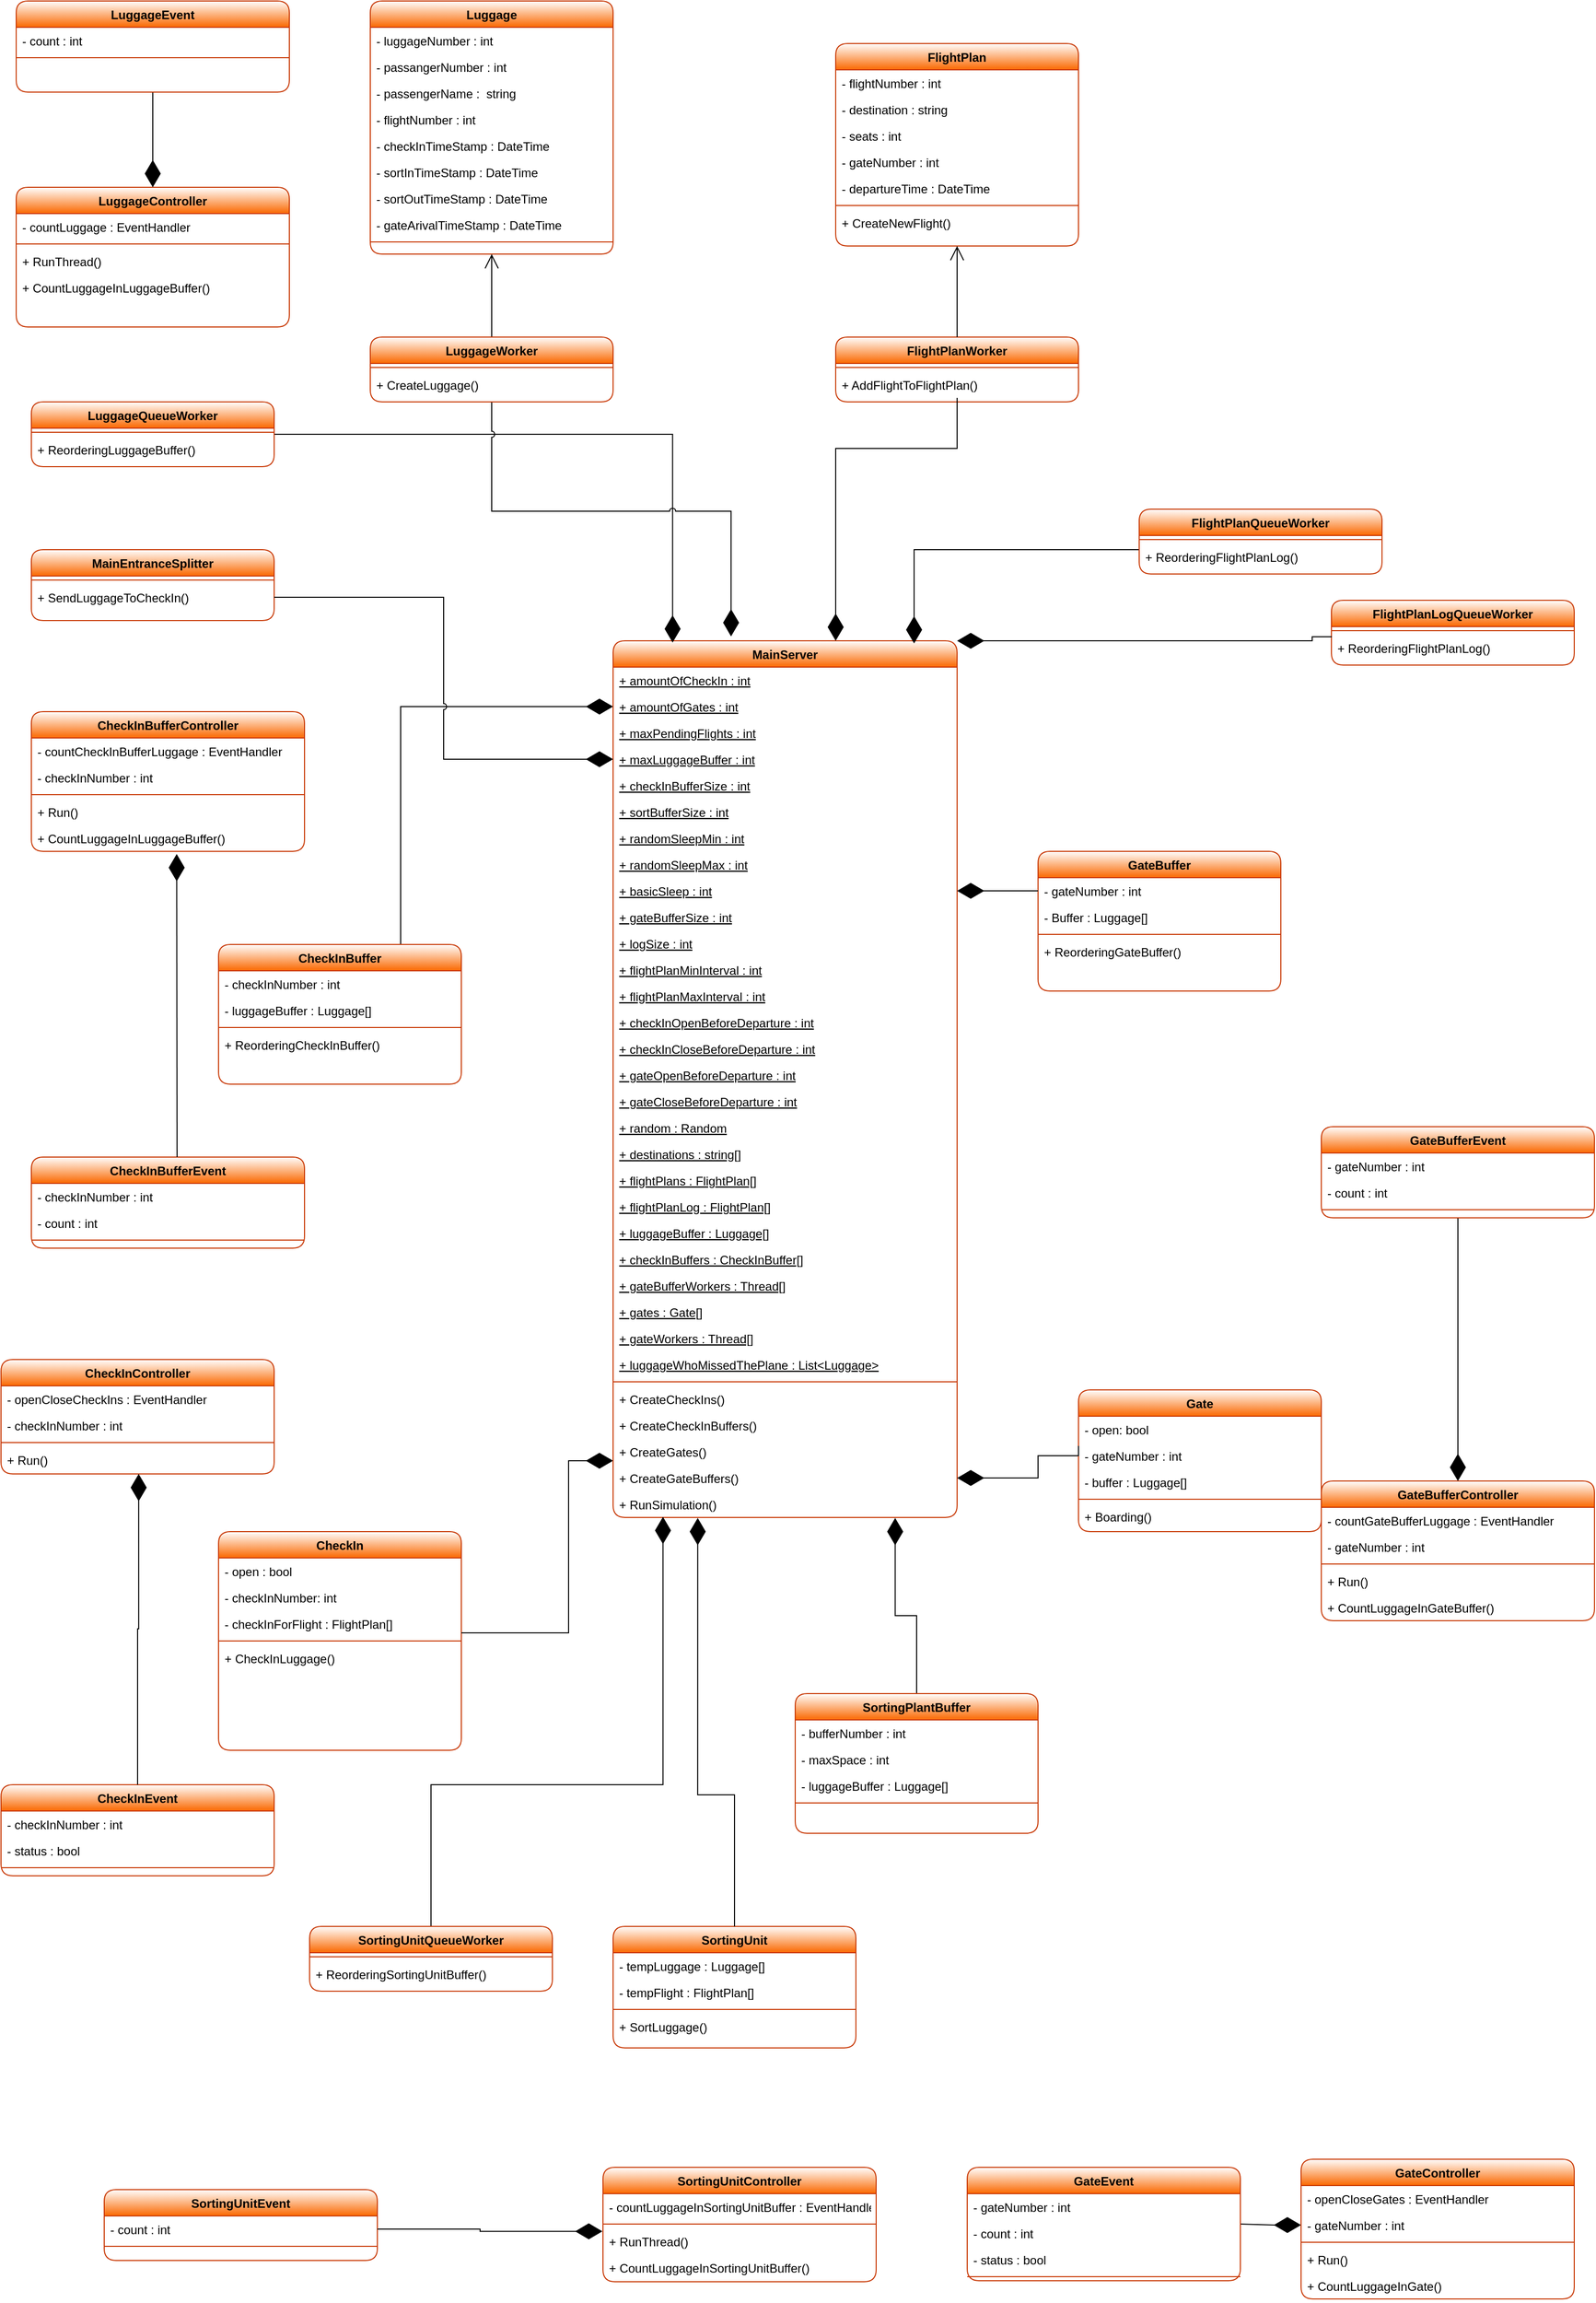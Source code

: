 <mxfile version="14.5.1" type="device"><diagram id="C5RBs43oDa-KdzZeNtuy" name="Page-1"><mxGraphModel dx="2500" dy="967" grid="1" gridSize="10" guides="1" tooltips="1" connect="1" arrows="1" fold="1" page="1" pageScale="1" pageWidth="827" pageHeight="1169" math="0" shadow="0"><root><mxCell id="WIyWlLk6GJQsqaUBKTNV-0"/><mxCell id="WIyWlLk6GJQsqaUBKTNV-1" parent="WIyWlLk6GJQsqaUBKTNV-0"/><mxCell id="zkfFHV4jXpPFQw0GAbJ--0" value="CheckIn" style="swimlane;fontStyle=1;align=center;verticalAlign=top;childLayout=stackLayout;horizontal=1;startSize=26;horizontalStack=0;resizeParent=1;resizeLast=0;collapsible=1;marginBottom=0;rounded=1;shadow=0;strokeWidth=1;strokeColor=#C73500;fillColor=#fa6800;swimlaneFillColor=#ffffff;fontColor=#000000;gradientColor=#ffffff;gradientDirection=north;" parent="WIyWlLk6GJQsqaUBKTNV-1" vertex="1"><mxGeometry x="-570" y="1550" width="240" height="216" as="geometry"><mxRectangle x="230" y="140" width="160" height="26" as="alternateBounds"/></mxGeometry></mxCell><mxCell id="zkfFHV4jXpPFQw0GAbJ--2" value="- open : bool" style="text;align=left;verticalAlign=top;spacingLeft=4;spacingRight=4;overflow=hidden;rotatable=0;points=[[0,0.5],[1,0.5]];portConstraint=eastwest;rounded=0;shadow=0;html=0;fontColor=#000000;" parent="zkfFHV4jXpPFQw0GAbJ--0" vertex="1"><mxGeometry y="26" width="240" height="26" as="geometry"/></mxCell><mxCell id="X58vmVjWSw0ae0UPZxMz-52" value="- checkInNumber: int" style="text;align=left;verticalAlign=top;spacingLeft=4;spacingRight=4;overflow=hidden;rotatable=0;points=[[0,0.5],[1,0.5]];portConstraint=eastwest;fontColor=#000000;" parent="zkfFHV4jXpPFQw0GAbJ--0" vertex="1"><mxGeometry y="52" width="240" height="26" as="geometry"/></mxCell><mxCell id="X58vmVjWSw0ae0UPZxMz-83" value="- checkInForFlight : FlightPlan[]" style="text;align=left;verticalAlign=top;spacingLeft=4;spacingRight=4;overflow=hidden;rotatable=0;points=[[0,0.5],[1,0.5]];portConstraint=eastwest;fontColor=#000000;" parent="zkfFHV4jXpPFQw0GAbJ--0" vertex="1"><mxGeometry y="78" width="240" height="26" as="geometry"/></mxCell><mxCell id="X58vmVjWSw0ae0UPZxMz-33" value="" style="endArrow=diamondThin;endFill=1;endSize=24;html=1;fontColor=#000000;edgeStyle=orthogonalEdgeStyle;jumpStyle=arc;entryX=0;entryY=-0.154;entryDx=0;entryDy=0;rounded=0;entryPerimeter=0;" parent="zkfFHV4jXpPFQw0GAbJ--0" target="ZEl4NmYcKHEbWnOryx_p-3" edge="1"><mxGeometry width="160" relative="1" as="geometry"><mxPoint x="240" y="100" as="sourcePoint"/><mxPoint x="290" y="130" as="targetPoint"/><Array as="points"><mxPoint x="346" y="100"/><mxPoint x="346" y="-70"/></Array></mxGeometry></mxCell><mxCell id="zkfFHV4jXpPFQw0GAbJ--4" value="" style="line;html=1;strokeWidth=1;align=left;verticalAlign=middle;spacingTop=-1;spacingLeft=3;spacingRight=3;rotatable=0;labelPosition=right;points=[];portConstraint=eastwest;fillColor=#fa6800;strokeColor=#C73500;fontColor=#000000;" parent="zkfFHV4jXpPFQw0GAbJ--0" vertex="1"><mxGeometry y="104" width="240" height="8" as="geometry"/></mxCell><mxCell id="zkfFHV4jXpPFQw0GAbJ--5" value="+ CheckInLuggage()" style="text;align=left;verticalAlign=top;spacingLeft=4;spacingRight=4;overflow=hidden;rotatable=0;points=[[0,0.5],[1,0.5]];portConstraint=eastwest;fontColor=#000000;" parent="zkfFHV4jXpPFQw0GAbJ--0" vertex="1"><mxGeometry y="112" width="240" height="26" as="geometry"/></mxCell><mxCell id="lk1ek8Wo5c4wyBYVP2Bl-79" style="edgeStyle=orthogonalEdgeStyle;rounded=0;jumpStyle=arc;orthogonalLoop=1;jettySize=auto;html=1;entryX=0;entryY=0.5;entryDx=0;entryDy=0;startArrow=none;startFill=0;endArrow=diamondThin;endFill=1;fontColor=#000000;endSize=24;exitX=0.75;exitY=0;exitDx=0;exitDy=0;" edge="1" parent="WIyWlLk6GJQsqaUBKTNV-1" source="zkfFHV4jXpPFQw0GAbJ--6" target="ZEl4NmYcKHEbWnOryx_p-0"><mxGeometry relative="1" as="geometry"><Array as="points"><mxPoint x="-390" y="735"/></Array></mxGeometry></mxCell><mxCell id="zkfFHV4jXpPFQw0GAbJ--6" value="CheckInBuffer" style="swimlane;fontStyle=1;align=center;verticalAlign=top;childLayout=stackLayout;horizontal=1;startSize=26;horizontalStack=0;resizeParent=1;resizeLast=0;collapsible=1;marginBottom=0;rounded=1;shadow=0;strokeWidth=1;strokeColor=#C73500;fillColor=#fa6800;swimlaneFillColor=#ffffff;fontColor=#000000;gradientColor=#ffffff;gradientDirection=north;" parent="WIyWlLk6GJQsqaUBKTNV-1" vertex="1"><mxGeometry x="-570" y="970" width="240" height="138" as="geometry"><mxRectangle x="130" y="380" width="160" height="26" as="alternateBounds"/></mxGeometry></mxCell><mxCell id="X58vmVjWSw0ae0UPZxMz-16" value="- checkInNumber : int" style="text;align=left;verticalAlign=top;spacingLeft=4;spacingRight=4;overflow=hidden;rotatable=0;points=[[0,0.5],[1,0.5]];portConstraint=eastwest;fontColor=#000000;" parent="zkfFHV4jXpPFQw0GAbJ--6" vertex="1"><mxGeometry y="26" width="240" height="26" as="geometry"/></mxCell><mxCell id="zkfFHV4jXpPFQw0GAbJ--8" value="- luggageBuffer : Luggage[] " style="text;align=left;verticalAlign=top;spacingLeft=4;spacingRight=4;overflow=hidden;rotatable=0;points=[[0,0.5],[1,0.5]];portConstraint=eastwest;rounded=0;shadow=0;html=0;fontColor=#000000;" parent="zkfFHV4jXpPFQw0GAbJ--6" vertex="1"><mxGeometry y="52" width="240" height="26" as="geometry"/></mxCell><mxCell id="zkfFHV4jXpPFQw0GAbJ--9" value="" style="line;html=1;strokeWidth=1;align=left;verticalAlign=middle;spacingTop=-1;spacingLeft=3;spacingRight=3;rotatable=0;labelPosition=right;points=[];portConstraint=eastwest;fillColor=#fa6800;strokeColor=#C73500;fontColor=#000000;" parent="zkfFHV4jXpPFQw0GAbJ--6" vertex="1"><mxGeometry y="78" width="240" height="8" as="geometry"/></mxCell><mxCell id="X58vmVjWSw0ae0UPZxMz-93" value="+ ReorderingCheckInBuffer()" style="text;align=left;verticalAlign=top;spacingLeft=4;spacingRight=4;overflow=hidden;rotatable=0;points=[[0,0.5],[1,0.5]];portConstraint=eastwest;rounded=0;shadow=0;html=0;fontColor=#000000;" parent="zkfFHV4jXpPFQw0GAbJ--6" vertex="1"><mxGeometry y="86" width="240" height="26" as="geometry"/></mxCell><mxCell id="zkfFHV4jXpPFQw0GAbJ--13" value="Gate" style="swimlane;fontStyle=1;align=center;verticalAlign=top;childLayout=stackLayout;horizontal=1;startSize=26;horizontalStack=0;resizeParent=1;resizeLast=0;collapsible=1;marginBottom=0;rounded=1;shadow=0;strokeWidth=1;strokeColor=#C73500;fillColor=#fa6800;swimlaneFillColor=#ffffff;fontColor=#000000;gradientColor=#ffffff;gradientDirection=north;" parent="WIyWlLk6GJQsqaUBKTNV-1" vertex="1"><mxGeometry x="280" y="1410" width="240" height="140" as="geometry"><mxRectangle x="340" y="380" width="170" height="26" as="alternateBounds"/></mxGeometry></mxCell><mxCell id="X58vmVjWSw0ae0UPZxMz-85" value="- open: bool" style="text;align=left;verticalAlign=top;spacingLeft=4;spacingRight=4;overflow=hidden;rotatable=0;points=[[0,0.5],[1,0.5]];portConstraint=eastwest;fontColor=#000000;" parent="zkfFHV4jXpPFQw0GAbJ--13" vertex="1"><mxGeometry y="26" width="240" height="26" as="geometry"/></mxCell><mxCell id="X58vmVjWSw0ae0UPZxMz-6" value="- gateNumber : int" style="text;align=left;verticalAlign=top;spacingLeft=4;spacingRight=4;overflow=hidden;rotatable=0;points=[[0,0.5],[1,0.5]];portConstraint=eastwest;fontColor=#000000;" parent="zkfFHV4jXpPFQw0GAbJ--13" vertex="1"><mxGeometry y="52" width="240" height="26" as="geometry"/></mxCell><mxCell id="X58vmVjWSw0ae0UPZxMz-2" value="- buffer : Luggage[] " style="text;align=left;verticalAlign=top;spacingLeft=4;spacingRight=4;overflow=hidden;rotatable=0;points=[[0,0.5],[1,0.5]];portConstraint=eastwest;fontColor=#000000;" parent="zkfFHV4jXpPFQw0GAbJ--13" vertex="1"><mxGeometry y="78" width="240" height="26" as="geometry"/></mxCell><mxCell id="zkfFHV4jXpPFQw0GAbJ--15" value="" style="line;html=1;strokeWidth=1;align=left;verticalAlign=middle;spacingTop=-1;spacingLeft=3;spacingRight=3;rotatable=0;labelPosition=right;points=[];portConstraint=eastwest;fillColor=#fa6800;strokeColor=#C73500;fontColor=#000000;" parent="zkfFHV4jXpPFQw0GAbJ--13" vertex="1"><mxGeometry y="104" width="240" height="8" as="geometry"/></mxCell><mxCell id="X58vmVjWSw0ae0UPZxMz-24" value="+ Boarding()" style="text;align=left;verticalAlign=top;spacingLeft=4;spacingRight=4;overflow=hidden;rotatable=0;points=[[0,0.5],[1,0.5]];portConstraint=eastwest;fontColor=#000000;" parent="zkfFHV4jXpPFQw0GAbJ--13" vertex="1"><mxGeometry y="112" width="240" height="26" as="geometry"/></mxCell><mxCell id="zkfFHV4jXpPFQw0GAbJ--17" value="SortingUnit" style="swimlane;fontStyle=1;align=center;verticalAlign=top;childLayout=stackLayout;horizontal=1;startSize=26;horizontalStack=0;resizeParent=1;resizeLast=0;collapsible=1;marginBottom=0;rounded=1;shadow=0;strokeWidth=1;strokeColor=#C73500;fillColor=#fa6800;swimlaneFillColor=#ffffff;fontColor=#000000;gradientColor=#ffffff;gradientDirection=north;" parent="WIyWlLk6GJQsqaUBKTNV-1" vertex="1"><mxGeometry x="-180" y="1940" width="240" height="120" as="geometry"><mxRectangle x="550" y="140" width="160" height="26" as="alternateBounds"/></mxGeometry></mxCell><mxCell id="lk1ek8Wo5c4wyBYVP2Bl-141" value="- tempLuggage : Luggage[] " style="text;align=left;verticalAlign=top;spacingLeft=4;spacingRight=4;overflow=hidden;rotatable=0;points=[[0,0.5],[1,0.5]];portConstraint=eastwest;rounded=0;shadow=0;html=0;fontColor=#000000;" vertex="1" parent="zkfFHV4jXpPFQw0GAbJ--17"><mxGeometry y="26" width="240" height="26" as="geometry"/></mxCell><mxCell id="lk1ek8Wo5c4wyBYVP2Bl-142" value="- tempFlight : FlightPlan[]" style="text;align=left;verticalAlign=top;spacingLeft=4;spacingRight=4;overflow=hidden;rotatable=0;points=[[0,0.5],[1,0.5]];portConstraint=eastwest;rounded=0;shadow=0;html=0;fontColor=#000000;" vertex="1" parent="zkfFHV4jXpPFQw0GAbJ--17"><mxGeometry y="52" width="240" height="26" as="geometry"/></mxCell><mxCell id="zkfFHV4jXpPFQw0GAbJ--23" value="" style="line;html=1;strokeWidth=1;align=left;verticalAlign=middle;spacingTop=-1;spacingLeft=3;spacingRight=3;rotatable=0;labelPosition=right;points=[];portConstraint=eastwest;fillColor=#fa6800;strokeColor=#C73500;fontColor=#000000;" parent="zkfFHV4jXpPFQw0GAbJ--17" vertex="1"><mxGeometry y="78" width="240" height="8" as="geometry"/></mxCell><mxCell id="X58vmVjWSw0ae0UPZxMz-5" value="+ SortLuggage()" style="text;align=left;verticalAlign=top;spacingLeft=4;spacingRight=4;overflow=hidden;rotatable=0;points=[[0,0.5],[1,0.5]];portConstraint=eastwest;rounded=0;shadow=0;html=0;fontColor=#000000;" parent="zkfFHV4jXpPFQw0GAbJ--17" vertex="1"><mxGeometry y="86" width="240" height="26" as="geometry"/></mxCell><mxCell id="WZvib_13IQsrmejOiXHc-0" value="FlightPlan&#10;" style="swimlane;fontStyle=1;align=center;verticalAlign=top;childLayout=stackLayout;horizontal=1;startSize=26;horizontalStack=0;resizeParent=1;resizeLast=0;collapsible=1;marginBottom=0;rounded=1;shadow=0;strokeWidth=1;fillColor=#fa6800;strokeColor=#C73500;fontColor=#000000;swimlaneFillColor=#ffffff;gradientColor=#ffffff;gradientDirection=north;" parent="WIyWlLk6GJQsqaUBKTNV-1" vertex="1"><mxGeometry x="40" y="80" width="240" height="200" as="geometry"><mxRectangle x="340" y="380" width="170" height="26" as="alternateBounds"/></mxGeometry></mxCell><mxCell id="WZvib_13IQsrmejOiXHc-1" value="- flightNumber : int" style="text;align=left;verticalAlign=top;spacingLeft=4;spacingRight=4;overflow=hidden;rotatable=0;points=[[0,0.5],[1,0.5]];portConstraint=eastwest;fontColor=#000000;" parent="WZvib_13IQsrmejOiXHc-0" vertex="1"><mxGeometry y="26" width="240" height="26" as="geometry"/></mxCell><mxCell id="X58vmVjWSw0ae0UPZxMz-47" value="- destination : string" style="text;align=left;verticalAlign=top;spacingLeft=4;spacingRight=4;overflow=hidden;rotatable=0;points=[[0,0.5],[1,0.5]];portConstraint=eastwest;fontColor=#000000;" parent="WZvib_13IQsrmejOiXHc-0" vertex="1"><mxGeometry y="52" width="240" height="26" as="geometry"/></mxCell><mxCell id="X58vmVjWSw0ae0UPZxMz-0" value="- seats : int" style="text;align=left;verticalAlign=top;spacingLeft=4;spacingRight=4;overflow=hidden;rotatable=0;points=[[0,0.5],[1,0.5]];portConstraint=eastwest;fontColor=#000000;" parent="WZvib_13IQsrmejOiXHc-0" vertex="1"><mxGeometry y="78" width="240" height="26" as="geometry"/></mxCell><mxCell id="WZvib_13IQsrmejOiXHc-16" value="- gateNumber : int" style="text;align=left;verticalAlign=top;spacingLeft=4;spacingRight=4;overflow=hidden;rotatable=0;points=[[0,0.5],[1,0.5]];portConstraint=eastwest;fontColor=#000000;" parent="WZvib_13IQsrmejOiXHc-0" vertex="1"><mxGeometry y="104" width="240" height="26" as="geometry"/></mxCell><mxCell id="WZvib_13IQsrmejOiXHc-18" value="- departureTime : DateTime" style="text;align=left;verticalAlign=top;spacingLeft=4;spacingRight=4;overflow=hidden;rotatable=0;points=[[0,0.5],[1,0.5]];portConstraint=eastwest;fontColor=#000000;" parent="WZvib_13IQsrmejOiXHc-0" vertex="1"><mxGeometry y="130" width="240" height="26" as="geometry"/></mxCell><mxCell id="WZvib_13IQsrmejOiXHc-2" value="" style="line;html=1;strokeWidth=1;align=left;verticalAlign=middle;spacingTop=-1;spacingLeft=3;spacingRight=3;rotatable=0;labelPosition=right;points=[];portConstraint=eastwest;fillColor=#fa6800;strokeColor=#C73500;fontColor=#000000;" parent="WZvib_13IQsrmejOiXHc-0" vertex="1"><mxGeometry y="156" width="240" height="8" as="geometry"/></mxCell><mxCell id="WZvib_13IQsrmejOiXHc-3" value="+ CreateNewFlight()" style="text;align=left;verticalAlign=top;spacingLeft=4;spacingRight=4;overflow=hidden;rotatable=0;points=[[0,0.5],[1,0.5]];portConstraint=eastwest;fontColor=#000000;" parent="WZvib_13IQsrmejOiXHc-0" vertex="1"><mxGeometry y="164" width="240" height="26" as="geometry"/></mxCell><mxCell id="WZvib_13IQsrmejOiXHc-4" value="MainServer" style="swimlane;fontStyle=1;align=center;verticalAlign=top;childLayout=stackLayout;horizontal=1;startSize=26;horizontalStack=0;resizeParent=1;resizeLast=0;collapsible=1;marginBottom=0;rounded=1;shadow=0;strokeWidth=1;strokeColor=#C73500;fillColor=#fa6800;swimlaneFillColor=#ffffff;fontColor=#000000;gradientColor=#ffffff;gradientDirection=north;" parent="WIyWlLk6GJQsqaUBKTNV-1" vertex="1"><mxGeometry x="-180" y="670" width="340" height="866" as="geometry"><mxRectangle x="340" y="380" width="170" height="26" as="alternateBounds"/></mxGeometry></mxCell><mxCell id="ZEl4NmYcKHEbWnOryx_p-1" value="+ amountOfCheckIn : int" style="text;align=left;verticalAlign=top;spacingLeft=4;spacingRight=4;overflow=hidden;rotatable=0;points=[[0,0.5],[1,0.5]];portConstraint=eastwest;fontColor=#000000;fontStyle=4" parent="WZvib_13IQsrmejOiXHc-4" vertex="1"><mxGeometry y="26" width="340" height="26" as="geometry"/></mxCell><mxCell id="ZEl4NmYcKHEbWnOryx_p-0" value="+ amountOfGates : int" style="text;align=left;verticalAlign=top;spacingLeft=4;spacingRight=4;overflow=hidden;rotatable=0;points=[[0,0.5],[1,0.5]];portConstraint=eastwest;fontColor=#000000;fontStyle=4" parent="WZvib_13IQsrmejOiXHc-4" vertex="1"><mxGeometry y="52" width="340" height="26" as="geometry"/></mxCell><mxCell id="lk1ek8Wo5c4wyBYVP2Bl-109" value="+ maxPendingFlights : int" style="text;align=left;verticalAlign=top;spacingLeft=4;spacingRight=4;overflow=hidden;rotatable=0;points=[[0,0.5],[1,0.5]];portConstraint=eastwest;fontColor=#000000;fontStyle=4" vertex="1" parent="WZvib_13IQsrmejOiXHc-4"><mxGeometry y="78" width="340" height="26" as="geometry"/></mxCell><mxCell id="lk1ek8Wo5c4wyBYVP2Bl-110" value="+ maxLuggageBuffer : int" style="text;align=left;verticalAlign=top;spacingLeft=4;spacingRight=4;overflow=hidden;rotatable=0;points=[[0,0.5],[1,0.5]];portConstraint=eastwest;fontColor=#000000;fontStyle=4" vertex="1" parent="WZvib_13IQsrmejOiXHc-4"><mxGeometry y="104" width="340" height="26" as="geometry"/></mxCell><mxCell id="lk1ek8Wo5c4wyBYVP2Bl-111" value="+ checkInBufferSize : int" style="text;align=left;verticalAlign=top;spacingLeft=4;spacingRight=4;overflow=hidden;rotatable=0;points=[[0,0.5],[1,0.5]];portConstraint=eastwest;fontColor=#000000;fontStyle=4" vertex="1" parent="WZvib_13IQsrmejOiXHc-4"><mxGeometry y="130" width="340" height="26" as="geometry"/></mxCell><mxCell id="lk1ek8Wo5c4wyBYVP2Bl-112" value="+ sortBufferSize : int" style="text;align=left;verticalAlign=top;spacingLeft=4;spacingRight=4;overflow=hidden;rotatable=0;points=[[0,0.5],[1,0.5]];portConstraint=eastwest;fontColor=#000000;fontStyle=4" vertex="1" parent="WZvib_13IQsrmejOiXHc-4"><mxGeometry y="156" width="340" height="26" as="geometry"/></mxCell><mxCell id="lk1ek8Wo5c4wyBYVP2Bl-113" value="+ randomSleepMin : int" style="text;align=left;verticalAlign=top;spacingLeft=4;spacingRight=4;overflow=hidden;rotatable=0;points=[[0,0.5],[1,0.5]];portConstraint=eastwest;fontColor=#000000;fontStyle=4" vertex="1" parent="WZvib_13IQsrmejOiXHc-4"><mxGeometry y="182" width="340" height="26" as="geometry"/></mxCell><mxCell id="lk1ek8Wo5c4wyBYVP2Bl-114" value="+ randomSleepMax : int" style="text;align=left;verticalAlign=top;spacingLeft=4;spacingRight=4;overflow=hidden;rotatable=0;points=[[0,0.5],[1,0.5]];portConstraint=eastwest;fontColor=#000000;fontStyle=4" vertex="1" parent="WZvib_13IQsrmejOiXHc-4"><mxGeometry y="208" width="340" height="26" as="geometry"/></mxCell><mxCell id="lk1ek8Wo5c4wyBYVP2Bl-115" value="+ basicSleep : int" style="text;align=left;verticalAlign=top;spacingLeft=4;spacingRight=4;overflow=hidden;rotatable=0;points=[[0,0.5],[1,0.5]];portConstraint=eastwest;fontColor=#000000;fontStyle=4" vertex="1" parent="WZvib_13IQsrmejOiXHc-4"><mxGeometry y="234" width="340" height="26" as="geometry"/></mxCell><mxCell id="lk1ek8Wo5c4wyBYVP2Bl-116" value="+ gateBufferSize : int" style="text;align=left;verticalAlign=top;spacingLeft=4;spacingRight=4;overflow=hidden;rotatable=0;points=[[0,0.5],[1,0.5]];portConstraint=eastwest;fontColor=#000000;fontStyle=4" vertex="1" parent="WZvib_13IQsrmejOiXHc-4"><mxGeometry y="260" width="340" height="26" as="geometry"/></mxCell><mxCell id="lk1ek8Wo5c4wyBYVP2Bl-117" value="+ logSize : int" style="text;align=left;verticalAlign=top;spacingLeft=4;spacingRight=4;overflow=hidden;rotatable=0;points=[[0,0.5],[1,0.5]];portConstraint=eastwest;fontColor=#000000;fontStyle=4" vertex="1" parent="WZvib_13IQsrmejOiXHc-4"><mxGeometry y="286" width="340" height="26" as="geometry"/></mxCell><mxCell id="lk1ek8Wo5c4wyBYVP2Bl-118" value="+ flightPlanMinInterval : int" style="text;align=left;verticalAlign=top;spacingLeft=4;spacingRight=4;overflow=hidden;rotatable=0;points=[[0,0.5],[1,0.5]];portConstraint=eastwest;fontColor=#000000;fontStyle=4" vertex="1" parent="WZvib_13IQsrmejOiXHc-4"><mxGeometry y="312" width="340" height="26" as="geometry"/></mxCell><mxCell id="lk1ek8Wo5c4wyBYVP2Bl-119" value="+ flightPlanMaxInterval : int" style="text;align=left;verticalAlign=top;spacingLeft=4;spacingRight=4;overflow=hidden;rotatable=0;points=[[0,0.5],[1,0.5]];portConstraint=eastwest;fontColor=#000000;fontStyle=4" vertex="1" parent="WZvib_13IQsrmejOiXHc-4"><mxGeometry y="338" width="340" height="26" as="geometry"/></mxCell><mxCell id="lk1ek8Wo5c4wyBYVP2Bl-120" value="+ checkInOpenBeforeDeparture : int" style="text;align=left;verticalAlign=top;spacingLeft=4;spacingRight=4;overflow=hidden;rotatable=0;points=[[0,0.5],[1,0.5]];portConstraint=eastwest;fontColor=#000000;fontStyle=4" vertex="1" parent="WZvib_13IQsrmejOiXHc-4"><mxGeometry y="364" width="340" height="26" as="geometry"/></mxCell><mxCell id="lk1ek8Wo5c4wyBYVP2Bl-121" value="+ checkInCloseBeforeDeparture : int" style="text;align=left;verticalAlign=top;spacingLeft=4;spacingRight=4;overflow=hidden;rotatable=0;points=[[0,0.5],[1,0.5]];portConstraint=eastwest;fontColor=#000000;fontStyle=4" vertex="1" parent="WZvib_13IQsrmejOiXHc-4"><mxGeometry y="390" width="340" height="26" as="geometry"/></mxCell><mxCell id="lk1ek8Wo5c4wyBYVP2Bl-122" value="+ gateOpenBeforeDeparture : int" style="text;align=left;verticalAlign=top;spacingLeft=4;spacingRight=4;overflow=hidden;rotatable=0;points=[[0,0.5],[1,0.5]];portConstraint=eastwest;fontColor=#000000;fontStyle=4" vertex="1" parent="WZvib_13IQsrmejOiXHc-4"><mxGeometry y="416" width="340" height="26" as="geometry"/></mxCell><mxCell id="lk1ek8Wo5c4wyBYVP2Bl-123" value="+ gateCloseBeforeDeparture : int" style="text;align=left;verticalAlign=top;spacingLeft=4;spacingRight=4;overflow=hidden;rotatable=0;points=[[0,0.5],[1,0.5]];portConstraint=eastwest;fontColor=#000000;fontStyle=4" vertex="1" parent="WZvib_13IQsrmejOiXHc-4"><mxGeometry y="442" width="340" height="26" as="geometry"/></mxCell><mxCell id="lk1ek8Wo5c4wyBYVP2Bl-124" value="+ random : Random" style="text;align=left;verticalAlign=top;spacingLeft=4;spacingRight=4;overflow=hidden;rotatable=0;points=[[0,0.5],[1,0.5]];portConstraint=eastwest;fontColor=#000000;fontStyle=4" vertex="1" parent="WZvib_13IQsrmejOiXHc-4"><mxGeometry y="468" width="340" height="26" as="geometry"/></mxCell><mxCell id="X58vmVjWSw0ae0UPZxMz-42" value="+ destinations : string[]" style="text;align=left;verticalAlign=top;spacingLeft=4;spacingRight=4;overflow=hidden;rotatable=0;points=[[0,0.5],[1,0.5]];portConstraint=eastwest;fontColor=#000000;fontStyle=4" parent="WZvib_13IQsrmejOiXHc-4" vertex="1"><mxGeometry y="494" width="340" height="26" as="geometry"/></mxCell><mxCell id="lk1ek8Wo5c4wyBYVP2Bl-125" value="+ flightPlans : FlightPlan[]" style="text;align=left;verticalAlign=top;spacingLeft=4;spacingRight=4;overflow=hidden;rotatable=0;points=[[0,0.5],[1,0.5]];portConstraint=eastwest;fontColor=#000000;fontStyle=4" vertex="1" parent="WZvib_13IQsrmejOiXHc-4"><mxGeometry y="520" width="340" height="26" as="geometry"/></mxCell><mxCell id="lk1ek8Wo5c4wyBYVP2Bl-126" value="+ flightPlanLog : FlightPlan[]" style="text;align=left;verticalAlign=top;spacingLeft=4;spacingRight=4;overflow=hidden;rotatable=0;points=[[0,0.5],[1,0.5]];portConstraint=eastwest;fontColor=#000000;fontStyle=4" vertex="1" parent="WZvib_13IQsrmejOiXHc-4"><mxGeometry y="546" width="340" height="26" as="geometry"/></mxCell><mxCell id="lk1ek8Wo5c4wyBYVP2Bl-127" value="+ luggageBuffer : Luggage[]" style="text;align=left;verticalAlign=top;spacingLeft=4;spacingRight=4;overflow=hidden;rotatable=0;points=[[0,0.5],[1,0.5]];portConstraint=eastwest;fontColor=#000000;fontStyle=4" vertex="1" parent="WZvib_13IQsrmejOiXHc-4"><mxGeometry y="572" width="340" height="26" as="geometry"/></mxCell><mxCell id="lk1ek8Wo5c4wyBYVP2Bl-128" value="+ checkInBuffers : CheckInBuffer[]" style="text;align=left;verticalAlign=top;spacingLeft=4;spacingRight=4;overflow=hidden;rotatable=0;points=[[0,0.5],[1,0.5]];portConstraint=eastwest;fontColor=#000000;fontStyle=4" vertex="1" parent="WZvib_13IQsrmejOiXHc-4"><mxGeometry y="598" width="340" height="26" as="geometry"/></mxCell><mxCell id="lk1ek8Wo5c4wyBYVP2Bl-129" value="+ gateBufferWorkers : Thread[]" style="text;align=left;verticalAlign=top;spacingLeft=4;spacingRight=4;overflow=hidden;rotatable=0;points=[[0,0.5],[1,0.5]];portConstraint=eastwest;fontColor=#000000;fontStyle=4" vertex="1" parent="WZvib_13IQsrmejOiXHc-4"><mxGeometry y="624" width="340" height="26" as="geometry"/></mxCell><mxCell id="lk1ek8Wo5c4wyBYVP2Bl-130" value="+ gates : Gate[]" style="text;align=left;verticalAlign=top;spacingLeft=4;spacingRight=4;overflow=hidden;rotatable=0;points=[[0,0.5],[1,0.5]];portConstraint=eastwest;fontColor=#000000;fontStyle=4" vertex="1" parent="WZvib_13IQsrmejOiXHc-4"><mxGeometry y="650" width="340" height="26" as="geometry"/></mxCell><mxCell id="lk1ek8Wo5c4wyBYVP2Bl-131" value="+ gateWorkers : Thread[]" style="text;align=left;verticalAlign=top;spacingLeft=4;spacingRight=4;overflow=hidden;rotatable=0;points=[[0,0.5],[1,0.5]];portConstraint=eastwest;fontColor=#000000;fontStyle=4" vertex="1" parent="WZvib_13IQsrmejOiXHc-4"><mxGeometry y="676" width="340" height="26" as="geometry"/></mxCell><mxCell id="lk1ek8Wo5c4wyBYVP2Bl-132" value="+ luggageWhoMissedThePlane : List&lt;Luggage&gt;" style="text;align=left;verticalAlign=top;spacingLeft=4;spacingRight=4;overflow=hidden;rotatable=0;points=[[0,0.5],[1,0.5]];portConstraint=eastwest;fontColor=#000000;fontStyle=4" vertex="1" parent="WZvib_13IQsrmejOiXHc-4"><mxGeometry y="702" width="340" height="26" as="geometry"/></mxCell><mxCell id="WZvib_13IQsrmejOiXHc-6" value="" style="line;html=1;strokeWidth=1;align=left;verticalAlign=middle;spacingTop=-1;spacingLeft=3;spacingRight=3;rotatable=0;labelPosition=right;points=[];portConstraint=eastwest;fillColor=#fa6800;strokeColor=#C73500;fontColor=#000000;" parent="WZvib_13IQsrmejOiXHc-4" vertex="1"><mxGeometry y="728" width="340" height="8" as="geometry"/></mxCell><mxCell id="WZvib_13IQsrmejOiXHc-19" value="+ CreateCheckIns()" style="text;align=left;verticalAlign=top;spacingLeft=4;spacingRight=4;overflow=hidden;rotatable=0;points=[[0,0.5],[1,0.5]];portConstraint=eastwest;fontColor=#000000;" parent="WZvib_13IQsrmejOiXHc-4" vertex="1"><mxGeometry y="736" width="340" height="26" as="geometry"/></mxCell><mxCell id="lk1ek8Wo5c4wyBYVP2Bl-133" value="+ CreateCheckInBuffers()" style="text;align=left;verticalAlign=top;spacingLeft=4;spacingRight=4;overflow=hidden;rotatable=0;points=[[0,0.5],[1,0.5]];portConstraint=eastwest;fontColor=#000000;" vertex="1" parent="WZvib_13IQsrmejOiXHc-4"><mxGeometry y="762" width="340" height="26" as="geometry"/></mxCell><mxCell id="ZEl4NmYcKHEbWnOryx_p-2" value="+ CreateGates()" style="text;align=left;verticalAlign=top;spacingLeft=4;spacingRight=4;overflow=hidden;rotatable=0;points=[[0,0.5],[1,0.5]];portConstraint=eastwest;fontColor=#000000;" parent="WZvib_13IQsrmejOiXHc-4" vertex="1"><mxGeometry y="788" width="340" height="26" as="geometry"/></mxCell><mxCell id="ZEl4NmYcKHEbWnOryx_p-3" value="+ CreateGateBuffers()" style="text;align=left;verticalAlign=top;spacingLeft=4;spacingRight=4;overflow=hidden;rotatable=0;points=[[0,0.5],[1,0.5]];portConstraint=eastwest;fontColor=#000000;" parent="WZvib_13IQsrmejOiXHc-4" vertex="1"><mxGeometry y="814" width="340" height="26" as="geometry"/></mxCell><mxCell id="X58vmVjWSw0ae0UPZxMz-46" value="+ RunSimulation()" style="text;align=left;verticalAlign=top;spacingLeft=4;spacingRight=4;overflow=hidden;rotatable=0;points=[[0,0.5],[1,0.5]];portConstraint=eastwest;fontColor=#000000;" parent="WZvib_13IQsrmejOiXHc-4" vertex="1"><mxGeometry y="840" width="340" height="26" as="geometry"/></mxCell><mxCell id="WZvib_13IQsrmejOiXHc-7" value="Luggage" style="swimlane;fontStyle=1;align=center;verticalAlign=top;childLayout=stackLayout;horizontal=1;startSize=26;horizontalStack=0;resizeParent=1;resizeLast=0;collapsible=1;marginBottom=0;rounded=1;shadow=0;strokeWidth=1;strokeColor=#C73500;fillColor=#fa6800;swimlaneFillColor=#ffffff;fontColor=#000000;gradientColor=#ffffff;gradientDirection=north;" parent="WIyWlLk6GJQsqaUBKTNV-1" vertex="1"><mxGeometry x="-420" y="38" width="240" height="250" as="geometry"><mxRectangle x="340" y="380" width="170" height="26" as="alternateBounds"/></mxGeometry></mxCell><mxCell id="X58vmVjWSw0ae0UPZxMz-23" value="- luggageNumber : int" style="text;align=left;verticalAlign=top;spacingLeft=4;spacingRight=4;overflow=hidden;rotatable=0;points=[[0,0.5],[1,0.5]];portConstraint=eastwest;fontColor=#000000;" parent="WZvib_13IQsrmejOiXHc-7" vertex="1"><mxGeometry y="26" width="240" height="26" as="geometry"/></mxCell><mxCell id="WZvib_13IQsrmejOiXHc-8" value="- passangerNumber : int" style="text;align=left;verticalAlign=top;spacingLeft=4;spacingRight=4;overflow=hidden;rotatable=0;points=[[0,0.5],[1,0.5]];portConstraint=eastwest;fontColor=#000000;" parent="WZvib_13IQsrmejOiXHc-7" vertex="1"><mxGeometry y="52" width="240" height="26" as="geometry"/></mxCell><mxCell id="WZvib_13IQsrmejOiXHc-13" value="- passengerName :  string" style="text;align=left;verticalAlign=top;spacingLeft=4;spacingRight=4;overflow=hidden;rotatable=0;points=[[0,0.5],[1,0.5]];portConstraint=eastwest;fontColor=#000000;" parent="WZvib_13IQsrmejOiXHc-7" vertex="1"><mxGeometry y="78" width="240" height="26" as="geometry"/></mxCell><mxCell id="WZvib_13IQsrmejOiXHc-14" value="- flightNumber : int" style="text;align=left;verticalAlign=top;spacingLeft=4;spacingRight=4;overflow=hidden;rotatable=0;points=[[0,0.5],[1,0.5]];portConstraint=eastwest;fontColor=#000000;" parent="WZvib_13IQsrmejOiXHc-7" vertex="1"><mxGeometry y="104" width="240" height="26" as="geometry"/></mxCell><mxCell id="X58vmVjWSw0ae0UPZxMz-36" value="- checkInTimeStamp : DateTime" style="text;align=left;verticalAlign=top;spacingLeft=4;spacingRight=4;overflow=hidden;rotatable=0;points=[[0,0.5],[1,0.5]];portConstraint=eastwest;fontColor=#000000;" parent="WZvib_13IQsrmejOiXHc-7" vertex="1"><mxGeometry y="130" width="240" height="26" as="geometry"/></mxCell><mxCell id="X58vmVjWSw0ae0UPZxMz-38" value="- sortInTimeStamp : DateTime" style="text;align=left;verticalAlign=top;spacingLeft=4;spacingRight=4;overflow=hidden;rotatable=0;points=[[0,0.5],[1,0.5]];portConstraint=eastwest;fontColor=#000000;" parent="WZvib_13IQsrmejOiXHc-7" vertex="1"><mxGeometry y="156" width="240" height="26" as="geometry"/></mxCell><mxCell id="X58vmVjWSw0ae0UPZxMz-37" value="- sortOutTimeStamp : DateTime" style="text;align=left;verticalAlign=top;spacingLeft=4;spacingRight=4;overflow=hidden;rotatable=0;points=[[0,0.5],[1,0.5]];portConstraint=eastwest;fontColor=#000000;" parent="WZvib_13IQsrmejOiXHc-7" vertex="1"><mxGeometry y="182" width="240" height="26" as="geometry"/></mxCell><mxCell id="X58vmVjWSw0ae0UPZxMz-39" value="- gateArivalTimeStamp : DateTime" style="text;align=left;verticalAlign=top;spacingLeft=4;spacingRight=4;overflow=hidden;rotatable=0;points=[[0,0.5],[1,0.5]];portConstraint=eastwest;fontColor=#000000;" parent="WZvib_13IQsrmejOiXHc-7" vertex="1"><mxGeometry y="208" width="240" height="26" as="geometry"/></mxCell><mxCell id="WZvib_13IQsrmejOiXHc-9" value="" style="line;html=1;strokeWidth=1;align=left;verticalAlign=middle;spacingTop=-1;spacingLeft=3;spacingRight=3;rotatable=0;labelPosition=right;points=[];portConstraint=eastwest;fillColor=#fa6800;strokeColor=#C73500;fontColor=#000000;" parent="WZvib_13IQsrmejOiXHc-7" vertex="1"><mxGeometry y="234" width="240" height="8" as="geometry"/></mxCell><mxCell id="X58vmVjWSw0ae0UPZxMz-9" value="GateBuffer" style="swimlane;fontStyle=1;align=center;verticalAlign=top;childLayout=stackLayout;horizontal=1;startSize=26;horizontalStack=0;resizeParent=1;resizeLast=0;collapsible=1;marginBottom=0;rounded=1;shadow=0;strokeWidth=1;strokeColor=#C73500;fillColor=#fa6800;swimlaneFillColor=#ffffff;fontColor=#000000;gradientColor=#ffffff;gradientDirection=north;" parent="WIyWlLk6GJQsqaUBKTNV-1" vertex="1"><mxGeometry x="240" y="878" width="240" height="138" as="geometry"><mxRectangle x="130" y="380" width="160" height="26" as="alternateBounds"/></mxGeometry></mxCell><mxCell id="X58vmVjWSw0ae0UPZxMz-15" value="- gateNumber : int" style="text;align=left;verticalAlign=top;spacingLeft=4;spacingRight=4;overflow=hidden;rotatable=0;points=[[0,0.5],[1,0.5]];portConstraint=eastwest;fontColor=#000000;" parent="X58vmVjWSw0ae0UPZxMz-9" vertex="1"><mxGeometry y="26" width="240" height="26" as="geometry"/></mxCell><mxCell id="X58vmVjWSw0ae0UPZxMz-11" value="- Buffer : Luggage[] " style="text;align=left;verticalAlign=top;spacingLeft=4;spacingRight=4;overflow=hidden;rotatable=0;points=[[0,0.5],[1,0.5]];portConstraint=eastwest;rounded=0;shadow=0;html=0;fontColor=#000000;" parent="X58vmVjWSw0ae0UPZxMz-9" vertex="1"><mxGeometry y="52" width="240" height="26" as="geometry"/></mxCell><mxCell id="X58vmVjWSw0ae0UPZxMz-12" value="" style="line;html=1;strokeWidth=1;align=left;verticalAlign=middle;spacingTop=-1;spacingLeft=3;spacingRight=3;rotatable=0;labelPosition=right;points=[];portConstraint=eastwest;fillColor=#fa6800;strokeColor=#C73500;fontColor=#000000;" parent="X58vmVjWSw0ae0UPZxMz-9" vertex="1"><mxGeometry y="78" width="240" height="8" as="geometry"/></mxCell><mxCell id="X58vmVjWSw0ae0UPZxMz-94" value="+ ReorderingGateBuffer()" style="text;align=left;verticalAlign=top;spacingLeft=4;spacingRight=4;overflow=hidden;rotatable=0;points=[[0,0.5],[1,0.5]];portConstraint=eastwest;rounded=0;shadow=0;html=0;fontColor=#000000;" parent="X58vmVjWSw0ae0UPZxMz-9" vertex="1"><mxGeometry y="86" width="240" height="26" as="geometry"/></mxCell><mxCell id="lk1ek8Wo5c4wyBYVP2Bl-145" style="edgeStyle=orthogonalEdgeStyle;rounded=0;jumpStyle=arc;orthogonalLoop=1;jettySize=auto;html=1;entryX=0.82;entryY=1.02;entryDx=0;entryDy=0;entryPerimeter=0;endArrow=diamondThin;endFill=1;fontColor=#000000;endSize=24;" edge="1" parent="WIyWlLk6GJQsqaUBKTNV-1" source="X58vmVjWSw0ae0UPZxMz-25" target="X58vmVjWSw0ae0UPZxMz-46"><mxGeometry relative="1" as="geometry"/></mxCell><mxCell id="X58vmVjWSw0ae0UPZxMz-25" value="SortingPlantBuffer" style="swimlane;fontStyle=1;align=center;verticalAlign=top;childLayout=stackLayout;horizontal=1;startSize=26;horizontalStack=0;resizeParent=1;resizeLast=0;collapsible=1;marginBottom=0;rounded=1;shadow=0;strokeWidth=1;strokeColor=#C73500;fillColor=#fa6800;swimlaneFillColor=#ffffff;fontColor=#000000;gradientColor=#ffffff;gradientDirection=north;" parent="WIyWlLk6GJQsqaUBKTNV-1" vertex="1"><mxGeometry y="1710" width="240" height="138" as="geometry"><mxRectangle x="130" y="380" width="160" height="26" as="alternateBounds"/></mxGeometry></mxCell><mxCell id="X58vmVjWSw0ae0UPZxMz-32" value="- bufferNumber : int" style="text;align=left;verticalAlign=top;spacingLeft=4;spacingRight=4;overflow=hidden;rotatable=0;points=[[0,0.5],[1,0.5]];portConstraint=eastwest;fontColor=#000000;" parent="X58vmVjWSw0ae0UPZxMz-25" vertex="1"><mxGeometry y="26" width="240" height="26" as="geometry"/></mxCell><mxCell id="X58vmVjWSw0ae0UPZxMz-26" value="- maxSpace : int" style="text;align=left;verticalAlign=top;spacingLeft=4;spacingRight=4;overflow=hidden;rotatable=0;points=[[0,0.5],[1,0.5]];portConstraint=eastwest;fontColor=#000000;" parent="X58vmVjWSw0ae0UPZxMz-25" vertex="1"><mxGeometry y="52" width="240" height="26" as="geometry"/></mxCell><mxCell id="X58vmVjWSw0ae0UPZxMz-28" value="- luggageBuffer : Luggage[] " style="text;align=left;verticalAlign=top;spacingLeft=4;spacingRight=4;overflow=hidden;rotatable=0;points=[[0,0.5],[1,0.5]];portConstraint=eastwest;rounded=0;shadow=0;html=0;fontColor=#000000;" parent="X58vmVjWSw0ae0UPZxMz-25" vertex="1"><mxGeometry y="78" width="240" height="26" as="geometry"/></mxCell><mxCell id="X58vmVjWSw0ae0UPZxMz-29" value="" style="line;html=1;strokeWidth=1;align=left;verticalAlign=middle;spacingTop=-1;spacingLeft=3;spacingRight=3;rotatable=0;labelPosition=right;points=[];portConstraint=eastwest;fillColor=#fa6800;strokeColor=#C73500;fontColor=#000000;" parent="X58vmVjWSw0ae0UPZxMz-25" vertex="1"><mxGeometry y="104" width="240" height="8" as="geometry"/></mxCell><mxCell id="X58vmVjWSw0ae0UPZxMz-34" value="" style="endArrow=diamondThin;endFill=1;endSize=24;html=1;fontColor=#000000;entryX=1;entryY=0.5;entryDx=0;entryDy=0;exitX=0;exitY=0.129;exitDx=0;exitDy=0;jumpStyle=arc;edgeStyle=orthogonalEdgeStyle;rounded=0;exitPerimeter=0;" parent="WIyWlLk6GJQsqaUBKTNV-1" source="X58vmVjWSw0ae0UPZxMz-6" target="ZEl4NmYcKHEbWnOryx_p-3" edge="1"><mxGeometry width="160" relative="1" as="geometry"><mxPoint x="480" y="664" as="sourcePoint"/><mxPoint x="640" y="664" as="targetPoint"/><Array as="points"><mxPoint x="240" y="1475"/><mxPoint x="240" y="1497"/></Array></mxGeometry></mxCell><mxCell id="X58vmVjWSw0ae0UPZxMz-35" style="edgeStyle=orthogonalEdgeStyle;rounded=0;jumpStyle=arc;orthogonalLoop=1;jettySize=auto;html=1;fontColor=#000000;endFill=1;endArrow=diamondThin;endSize=24;" parent="WIyWlLk6GJQsqaUBKTNV-1" source="X58vmVjWSw0ae0UPZxMz-15" target="lk1ek8Wo5c4wyBYVP2Bl-115" edge="1"><mxGeometry relative="1" as="geometry"><mxPoint x="340" y="1255" as="targetPoint"/></mxGeometry></mxCell><mxCell id="X58vmVjWSw0ae0UPZxMz-48" value="" style="endArrow=diamondThin;endFill=1;endSize=24;html=1;fontColor=#000000;edgeStyle=orthogonalEdgeStyle;jumpStyle=arc;exitX=0.5;exitY=0;exitDx=0;exitDy=0;rounded=0;entryX=0.246;entryY=1.02;entryDx=0;entryDy=0;entryPerimeter=0;" parent="WIyWlLk6GJQsqaUBKTNV-1" source="zkfFHV4jXpPFQw0GAbJ--17" target="X58vmVjWSw0ae0UPZxMz-46" edge="1"><mxGeometry width="160" relative="1" as="geometry"><mxPoint x="150" y="870" as="sourcePoint"/><mxPoint x="-130" y="900" as="targetPoint"/><Array as="points"><mxPoint x="-60" y="1810"/><mxPoint x="-96" y="1810"/></Array></mxGeometry></mxCell><mxCell id="X58vmVjWSw0ae0UPZxMz-55" value="MainEntranceSplitter" style="swimlane;fontStyle=1;align=center;verticalAlign=top;childLayout=stackLayout;horizontal=1;startSize=26;horizontalStack=0;resizeParent=1;resizeLast=0;collapsible=1;marginBottom=0;rounded=1;shadow=0;strokeWidth=1;strokeColor=#C73500;fillColor=#fa6800;swimlaneFillColor=#ffffff;fontColor=#000000;gradientColor=#ffffff;gradientDirection=north;" parent="WIyWlLk6GJQsqaUBKTNV-1" vertex="1"><mxGeometry x="-755" y="580" width="240" height="70" as="geometry"><mxRectangle x="550" y="140" width="160" height="26" as="alternateBounds"/></mxGeometry></mxCell><mxCell id="X58vmVjWSw0ae0UPZxMz-57" value="" style="line;html=1;strokeWidth=1;align=left;verticalAlign=middle;spacingTop=-1;spacingLeft=3;spacingRight=3;rotatable=0;labelPosition=right;points=[];portConstraint=eastwest;fillColor=#fa6800;strokeColor=#C73500;fontColor=#000000;" parent="X58vmVjWSw0ae0UPZxMz-55" vertex="1"><mxGeometry y="26" width="240" height="8" as="geometry"/></mxCell><mxCell id="X58vmVjWSw0ae0UPZxMz-58" value="+ SendLuggageToCheckIn()" style="text;align=left;verticalAlign=top;spacingLeft=4;spacingRight=4;overflow=hidden;rotatable=0;points=[[0,0.5],[1,0.5]];portConstraint=eastwest;rounded=0;shadow=0;html=0;fontColor=#000000;" parent="X58vmVjWSw0ae0UPZxMz-55" vertex="1"><mxGeometry y="34" width="240" height="26" as="geometry"/></mxCell><mxCell id="X58vmVjWSw0ae0UPZxMz-65" value="FlightPlanWorker" style="swimlane;fontStyle=1;align=center;verticalAlign=top;childLayout=stackLayout;horizontal=1;startSize=26;horizontalStack=0;resizeParent=1;resizeLast=0;collapsible=1;marginBottom=0;rounded=1;shadow=0;strokeWidth=1;strokeColor=#C73500;fillColor=#fa6800;swimlaneFillColor=#ffffff;fontColor=#000000;gradientColor=#ffffff;gradientDirection=north;" parent="WIyWlLk6GJQsqaUBKTNV-1" vertex="1"><mxGeometry x="40" y="370" width="240" height="64" as="geometry"><mxRectangle x="550" y="140" width="160" height="26" as="alternateBounds"/></mxGeometry></mxCell><mxCell id="X58vmVjWSw0ae0UPZxMz-66" value="" style="line;html=1;strokeWidth=1;align=left;verticalAlign=middle;spacingTop=-1;spacingLeft=3;spacingRight=3;rotatable=0;labelPosition=right;points=[];portConstraint=eastwest;fillColor=#fa6800;strokeColor=#C73500;fontColor=#000000;" parent="X58vmVjWSw0ae0UPZxMz-65" vertex="1"><mxGeometry y="26" width="240" height="8" as="geometry"/></mxCell><mxCell id="X58vmVjWSw0ae0UPZxMz-67" value="+ AddFlightToFlightPlan()" style="text;align=left;verticalAlign=top;spacingLeft=4;spacingRight=4;overflow=hidden;rotatable=0;points=[[0,0.5],[1,0.5]];portConstraint=eastwest;rounded=0;shadow=0;html=0;fontColor=#000000;" parent="X58vmVjWSw0ae0UPZxMz-65" vertex="1"><mxGeometry y="34" width="240" height="26" as="geometry"/></mxCell><mxCell id="lk1ek8Wo5c4wyBYVP2Bl-0" value="CheckInBufferController" style="swimlane;fontStyle=1;align=center;verticalAlign=top;childLayout=stackLayout;horizontal=1;startSize=26;horizontalStack=0;resizeParent=1;resizeLast=0;collapsible=1;marginBottom=0;rounded=1;shadow=0;strokeWidth=1;strokeColor=#C73500;fillColor=#fa6800;swimlaneFillColor=#ffffff;fontColor=#000000;gradientColor=#ffffff;gradientDirection=north;" vertex="1" parent="WIyWlLk6GJQsqaUBKTNV-1"><mxGeometry x="-755" y="740" width="270" height="138" as="geometry"><mxRectangle x="130" y="380" width="160" height="26" as="alternateBounds"/></mxGeometry></mxCell><mxCell id="lk1ek8Wo5c4wyBYVP2Bl-1" value="- countCheckInBufferLuggage : EventHandler" style="text;align=left;verticalAlign=top;spacingLeft=4;spacingRight=4;overflow=hidden;rotatable=0;points=[[0,0.5],[1,0.5]];portConstraint=eastwest;fontColor=#000000;" vertex="1" parent="lk1ek8Wo5c4wyBYVP2Bl-0"><mxGeometry y="26" width="270" height="26" as="geometry"/></mxCell><mxCell id="lk1ek8Wo5c4wyBYVP2Bl-2" value="- checkInNumber : int " style="text;align=left;verticalAlign=top;spacingLeft=4;spacingRight=4;overflow=hidden;rotatable=0;points=[[0,0.5],[1,0.5]];portConstraint=eastwest;rounded=0;shadow=0;html=0;fontColor=#000000;" vertex="1" parent="lk1ek8Wo5c4wyBYVP2Bl-0"><mxGeometry y="52" width="270" height="26" as="geometry"/></mxCell><mxCell id="lk1ek8Wo5c4wyBYVP2Bl-3" value="" style="line;html=1;strokeWidth=1;align=left;verticalAlign=middle;spacingTop=-1;spacingLeft=3;spacingRight=3;rotatable=0;labelPosition=right;points=[];portConstraint=eastwest;fillColor=#fa6800;strokeColor=#C73500;fontColor=#000000;" vertex="1" parent="lk1ek8Wo5c4wyBYVP2Bl-0"><mxGeometry y="78" width="270" height="8" as="geometry"/></mxCell><mxCell id="lk1ek8Wo5c4wyBYVP2Bl-4" value="+ Run()" style="text;align=left;verticalAlign=top;spacingLeft=4;spacingRight=4;overflow=hidden;rotatable=0;points=[[0,0.5],[1,0.5]];portConstraint=eastwest;rounded=0;shadow=0;html=0;fontColor=#000000;" vertex="1" parent="lk1ek8Wo5c4wyBYVP2Bl-0"><mxGeometry y="86" width="270" height="26" as="geometry"/></mxCell><mxCell id="lk1ek8Wo5c4wyBYVP2Bl-5" value="+ CountLuggageInLuggageBuffer()" style="text;align=left;verticalAlign=top;spacingLeft=4;spacingRight=4;overflow=hidden;rotatable=0;points=[[0,0.5],[1,0.5]];portConstraint=eastwest;rounded=0;shadow=0;html=0;fontColor=#000000;" vertex="1" parent="lk1ek8Wo5c4wyBYVP2Bl-0"><mxGeometry y="112" width="270" height="26" as="geometry"/></mxCell><mxCell id="lk1ek8Wo5c4wyBYVP2Bl-8" value="CheckInBufferEvent" style="swimlane;fontStyle=1;align=center;verticalAlign=top;childLayout=stackLayout;horizontal=1;startSize=26;horizontalStack=0;resizeParent=1;resizeLast=0;collapsible=1;marginBottom=0;rounded=1;shadow=0;strokeWidth=1;strokeColor=#C73500;fillColor=#fa6800;swimlaneFillColor=#ffffff;fontColor=#000000;gradientColor=#ffffff;gradientDirection=north;" vertex="1" parent="WIyWlLk6GJQsqaUBKTNV-1"><mxGeometry x="-755" y="1180" width="270" height="90" as="geometry"><mxRectangle x="130" y="380" width="160" height="26" as="alternateBounds"/></mxGeometry></mxCell><mxCell id="lk1ek8Wo5c4wyBYVP2Bl-9" value="- checkInNumber : int" style="text;align=left;verticalAlign=top;spacingLeft=4;spacingRight=4;overflow=hidden;rotatable=0;points=[[0,0.5],[1,0.5]];portConstraint=eastwest;fontColor=#000000;" vertex="1" parent="lk1ek8Wo5c4wyBYVP2Bl-8"><mxGeometry y="26" width="270" height="26" as="geometry"/></mxCell><mxCell id="lk1ek8Wo5c4wyBYVP2Bl-13" value="- count : int" style="text;align=left;verticalAlign=top;spacingLeft=4;spacingRight=4;overflow=hidden;rotatable=0;points=[[0,0.5],[1,0.5]];portConstraint=eastwest;fontColor=#000000;" vertex="1" parent="lk1ek8Wo5c4wyBYVP2Bl-8"><mxGeometry y="52" width="270" height="26" as="geometry"/></mxCell><mxCell id="lk1ek8Wo5c4wyBYVP2Bl-11" value="" style="line;html=1;strokeWidth=1;align=left;verticalAlign=middle;spacingTop=-1;spacingLeft=3;spacingRight=3;rotatable=0;labelPosition=right;points=[];portConstraint=eastwest;fillColor=#fa6800;strokeColor=#C73500;fontColor=#000000;" vertex="1" parent="lk1ek8Wo5c4wyBYVP2Bl-8"><mxGeometry y="78" width="270" height="8" as="geometry"/></mxCell><mxCell id="lk1ek8Wo5c4wyBYVP2Bl-18" value="" style="endArrow=diamondThin;endFill=1;endSize=24;html=1;strokeWidth=1;rounded=0;edgeStyle=orthogonalEdgeStyle;jumpStyle=arc;entryX=0.532;entryY=1.102;entryDx=0;entryDy=0;entryPerimeter=0;" edge="1" parent="WIyWlLk6GJQsqaUBKTNV-1" target="lk1ek8Wo5c4wyBYVP2Bl-5"><mxGeometry width="160" relative="1" as="geometry"><mxPoint x="-611" y="1180" as="sourcePoint"/><mxPoint x="-475" y="750" as="targetPoint"/><Array as="points"><mxPoint x="-611" y="1180"/></Array></mxGeometry></mxCell><mxCell id="lk1ek8Wo5c4wyBYVP2Bl-19" value="CheckInController" style="swimlane;fontStyle=1;align=center;verticalAlign=top;childLayout=stackLayout;horizontal=1;startSize=26;horizontalStack=0;resizeParent=1;resizeLast=0;collapsible=1;marginBottom=0;rounded=1;shadow=0;strokeWidth=1;strokeColor=#C73500;fillColor=#fa6800;swimlaneFillColor=#ffffff;fontColor=#000000;gradientColor=#ffffff;gradientDirection=north;" vertex="1" parent="WIyWlLk6GJQsqaUBKTNV-1"><mxGeometry x="-785" y="1380" width="270" height="113" as="geometry"><mxRectangle x="130" y="380" width="160" height="26" as="alternateBounds"/></mxGeometry></mxCell><mxCell id="lk1ek8Wo5c4wyBYVP2Bl-20" value="- openCloseCheckIns : EventHandler" style="text;align=left;verticalAlign=top;spacingLeft=4;spacingRight=4;overflow=hidden;rotatable=0;points=[[0,0.5],[1,0.5]];portConstraint=eastwest;fontColor=#000000;" vertex="1" parent="lk1ek8Wo5c4wyBYVP2Bl-19"><mxGeometry y="26" width="270" height="26" as="geometry"/></mxCell><mxCell id="lk1ek8Wo5c4wyBYVP2Bl-21" value="- checkInNumber : int " style="text;align=left;verticalAlign=top;spacingLeft=4;spacingRight=4;overflow=hidden;rotatable=0;points=[[0,0.5],[1,0.5]];portConstraint=eastwest;rounded=0;shadow=0;html=0;fontColor=#000000;" vertex="1" parent="lk1ek8Wo5c4wyBYVP2Bl-19"><mxGeometry y="52" width="270" height="26" as="geometry"/></mxCell><mxCell id="lk1ek8Wo5c4wyBYVP2Bl-22" value="" style="line;html=1;strokeWidth=1;align=left;verticalAlign=middle;spacingTop=-1;spacingLeft=3;spacingRight=3;rotatable=0;labelPosition=right;points=[];portConstraint=eastwest;fillColor=#fa6800;strokeColor=#C73500;fontColor=#000000;" vertex="1" parent="lk1ek8Wo5c4wyBYVP2Bl-19"><mxGeometry y="78" width="270" height="8" as="geometry"/></mxCell><mxCell id="lk1ek8Wo5c4wyBYVP2Bl-23" value="+ Run()" style="text;align=left;verticalAlign=top;spacingLeft=4;spacingRight=4;overflow=hidden;rotatable=0;points=[[0,0.5],[1,0.5]];portConstraint=eastwest;rounded=0;shadow=0;html=0;fontColor=#000000;" vertex="1" parent="lk1ek8Wo5c4wyBYVP2Bl-19"><mxGeometry y="86" width="270" height="26" as="geometry"/></mxCell><mxCell id="lk1ek8Wo5c4wyBYVP2Bl-25" value="CheckInEvent" style="swimlane;fontStyle=1;align=center;verticalAlign=top;childLayout=stackLayout;horizontal=1;startSize=26;horizontalStack=0;resizeParent=1;resizeLast=0;collapsible=1;marginBottom=0;rounded=1;shadow=0;strokeWidth=1;strokeColor=#C73500;fillColor=#fa6800;swimlaneFillColor=#ffffff;fontColor=#000000;gradientColor=#ffffff;gradientDirection=north;" vertex="1" parent="WIyWlLk6GJQsqaUBKTNV-1"><mxGeometry x="-785" y="1800" width="270" height="90" as="geometry"><mxRectangle x="130" y="380" width="160" height="26" as="alternateBounds"/></mxGeometry></mxCell><mxCell id="lk1ek8Wo5c4wyBYVP2Bl-26" value="- checkInNumber : int" style="text;align=left;verticalAlign=top;spacingLeft=4;spacingRight=4;overflow=hidden;rotatable=0;points=[[0,0.5],[1,0.5]];portConstraint=eastwest;fontColor=#000000;" vertex="1" parent="lk1ek8Wo5c4wyBYVP2Bl-25"><mxGeometry y="26" width="270" height="26" as="geometry"/></mxCell><mxCell id="lk1ek8Wo5c4wyBYVP2Bl-27" value="- status : bool" style="text;align=left;verticalAlign=top;spacingLeft=4;spacingRight=4;overflow=hidden;rotatable=0;points=[[0,0.5],[1,0.5]];portConstraint=eastwest;fontColor=#000000;" vertex="1" parent="lk1ek8Wo5c4wyBYVP2Bl-25"><mxGeometry y="52" width="270" height="26" as="geometry"/></mxCell><mxCell id="lk1ek8Wo5c4wyBYVP2Bl-28" value="" style="line;html=1;strokeWidth=1;align=left;verticalAlign=middle;spacingTop=-1;spacingLeft=3;spacingRight=3;rotatable=0;labelPosition=right;points=[];portConstraint=eastwest;fillColor=#fa6800;strokeColor=#C73500;fontColor=#000000;" vertex="1" parent="lk1ek8Wo5c4wyBYVP2Bl-25"><mxGeometry y="78" width="270" height="8" as="geometry"/></mxCell><mxCell id="lk1ek8Wo5c4wyBYVP2Bl-29" value="" style="endArrow=diamondThin;endFill=1;endSize=24;html=1;strokeWidth=1;entryX=0.504;entryY=1.038;entryDx=0;entryDy=0;entryPerimeter=0;exitX=0.5;exitY=0;exitDx=0;exitDy=0;edgeStyle=orthogonalEdgeStyle;jumpStyle=arc;rounded=0;" edge="1" parent="WIyWlLk6GJQsqaUBKTNV-1" source="lk1ek8Wo5c4wyBYVP2Bl-25" target="lk1ek8Wo5c4wyBYVP2Bl-23"><mxGeometry width="160" relative="1" as="geometry"><mxPoint x="-460" y="650" as="sourcePoint"/><mxPoint x="-300" y="650" as="targetPoint"/></mxGeometry></mxCell><mxCell id="lk1ek8Wo5c4wyBYVP2Bl-31" value="" style="endArrow=open;endFill=1;endSize=12;html=1;strokeWidth=1;edgeStyle=orthogonalEdgeStyle;rounded=0;" edge="1" parent="WIyWlLk6GJQsqaUBKTNV-1"><mxGeometry width="160" relative="1" as="geometry"><mxPoint x="160" y="370" as="sourcePoint"/><mxPoint x="160" y="280" as="targetPoint"/><Array as="points"><mxPoint x="160" y="310"/><mxPoint x="160" y="310"/></Array></mxGeometry></mxCell><mxCell id="lk1ek8Wo5c4wyBYVP2Bl-32" value="" style="endArrow=diamondThin;endFill=1;endSize=24;html=1;strokeWidth=1;edgeStyle=orthogonalEdgeStyle;rounded=0;exitX=0.5;exitY=1;exitDx=0;exitDy=0;exitPerimeter=0;" edge="1" parent="WIyWlLk6GJQsqaUBKTNV-1" source="X58vmVjWSw0ae0UPZxMz-67" target="WZvib_13IQsrmejOiXHc-4"><mxGeometry width="160" relative="1" as="geometry"><mxPoint x="160" y="440" as="sourcePoint"/><mxPoint x="390" y="190" as="targetPoint"/><Array as="points"><mxPoint x="160" y="480"/><mxPoint x="40" y="480"/></Array></mxGeometry></mxCell><mxCell id="lk1ek8Wo5c4wyBYVP2Bl-44" value="FlightPlanLogQueueWorker" style="swimlane;fontStyle=1;align=center;verticalAlign=top;childLayout=stackLayout;horizontal=1;startSize=26;horizontalStack=0;resizeParent=1;resizeLast=0;collapsible=1;marginBottom=0;rounded=1;shadow=0;strokeWidth=1;strokeColor=#C73500;fillColor=#fa6800;swimlaneFillColor=#ffffff;fontColor=#000000;gradientColor=#ffffff;gradientDirection=north;" vertex="1" parent="WIyWlLk6GJQsqaUBKTNV-1"><mxGeometry x="530" y="630" width="240" height="64" as="geometry"><mxRectangle x="550" y="140" width="160" height="26" as="alternateBounds"/></mxGeometry></mxCell><mxCell id="lk1ek8Wo5c4wyBYVP2Bl-45" value="" style="line;html=1;strokeWidth=1;align=left;verticalAlign=middle;spacingTop=-1;spacingLeft=3;spacingRight=3;rotatable=0;labelPosition=right;points=[];portConstraint=eastwest;fillColor=#fa6800;strokeColor=#C73500;fontColor=#000000;" vertex="1" parent="lk1ek8Wo5c4wyBYVP2Bl-44"><mxGeometry y="26" width="240" height="8" as="geometry"/></mxCell><mxCell id="lk1ek8Wo5c4wyBYVP2Bl-46" value="+ ReorderingFlightPlanLog()" style="text;align=left;verticalAlign=top;spacingLeft=4;spacingRight=4;overflow=hidden;rotatable=0;points=[[0,0.5],[1,0.5]];portConstraint=eastwest;rounded=0;shadow=0;html=0;fontColor=#000000;" vertex="1" parent="lk1ek8Wo5c4wyBYVP2Bl-44"><mxGeometry y="34" width="240" height="26" as="geometry"/></mxCell><mxCell id="lk1ek8Wo5c4wyBYVP2Bl-54" style="edgeStyle=orthogonalEdgeStyle;rounded=0;orthogonalLoop=1;jettySize=auto;html=1;entryX=0.875;entryY=0.003;entryDx=0;entryDy=0;entryPerimeter=0;startArrow=none;startFill=0;endArrow=diamondThin;endFill=1;fontColor=#000000;endSize=24;jumpStyle=arc;" edge="1" parent="WIyWlLk6GJQsqaUBKTNV-1" source="lk1ek8Wo5c4wyBYVP2Bl-47" target="WZvib_13IQsrmejOiXHc-4"><mxGeometry relative="1" as="geometry"><Array as="points"><mxPoint x="118" y="580"/></Array></mxGeometry></mxCell><mxCell id="lk1ek8Wo5c4wyBYVP2Bl-47" value="FlightPlanQueueWorker" style="swimlane;fontStyle=1;align=center;verticalAlign=top;childLayout=stackLayout;horizontal=1;startSize=26;horizontalStack=0;resizeParent=1;resizeLast=0;collapsible=1;marginBottom=0;rounded=1;shadow=0;strokeWidth=1;strokeColor=#C73500;fillColor=#fa6800;swimlaneFillColor=#ffffff;fontColor=#000000;gradientColor=#ffffff;gradientDirection=north;" vertex="1" parent="WIyWlLk6GJQsqaUBKTNV-1"><mxGeometry x="340" y="540" width="240" height="64" as="geometry"><mxRectangle x="550" y="140" width="160" height="26" as="alternateBounds"/></mxGeometry></mxCell><mxCell id="lk1ek8Wo5c4wyBYVP2Bl-48" value="" style="line;html=1;strokeWidth=1;align=left;verticalAlign=middle;spacingTop=-1;spacingLeft=3;spacingRight=3;rotatable=0;labelPosition=right;points=[];portConstraint=eastwest;fillColor=#fa6800;strokeColor=#C73500;fontColor=#000000;" vertex="1" parent="lk1ek8Wo5c4wyBYVP2Bl-47"><mxGeometry y="26" width="240" height="8" as="geometry"/></mxCell><mxCell id="lk1ek8Wo5c4wyBYVP2Bl-49" value="+ ReorderingFlightPlanLog()" style="text;align=left;verticalAlign=top;spacingLeft=4;spacingRight=4;overflow=hidden;rotatable=0;points=[[0,0.5],[1,0.5]];portConstraint=eastwest;rounded=0;shadow=0;html=0;fontColor=#000000;" vertex="1" parent="lk1ek8Wo5c4wyBYVP2Bl-47"><mxGeometry y="34" width="240" height="26" as="geometry"/></mxCell><mxCell id="lk1ek8Wo5c4wyBYVP2Bl-57" value="GateBufferController" style="swimlane;fontStyle=1;align=center;verticalAlign=top;childLayout=stackLayout;horizontal=1;startSize=26;horizontalStack=0;resizeParent=1;resizeLast=0;collapsible=1;marginBottom=0;rounded=1;shadow=0;strokeWidth=1;strokeColor=#C73500;fillColor=#fa6800;swimlaneFillColor=#ffffff;fontColor=#000000;gradientColor=#ffffff;gradientDirection=north;" vertex="1" parent="WIyWlLk6GJQsqaUBKTNV-1"><mxGeometry x="520" y="1500" width="270" height="138" as="geometry"><mxRectangle x="130" y="380" width="160" height="26" as="alternateBounds"/></mxGeometry></mxCell><mxCell id="lk1ek8Wo5c4wyBYVP2Bl-58" value="- countGateBufferLuggage : EventHandler" style="text;align=left;verticalAlign=top;spacingLeft=4;spacingRight=4;overflow=hidden;rotatable=0;points=[[0,0.5],[1,0.5]];portConstraint=eastwest;fontColor=#000000;" vertex="1" parent="lk1ek8Wo5c4wyBYVP2Bl-57"><mxGeometry y="26" width="270" height="26" as="geometry"/></mxCell><mxCell id="lk1ek8Wo5c4wyBYVP2Bl-60" value="- gateNumber : int " style="text;align=left;verticalAlign=top;spacingLeft=4;spacingRight=4;overflow=hidden;rotatable=0;points=[[0,0.5],[1,0.5]];portConstraint=eastwest;rounded=0;shadow=0;html=0;fontColor=#000000;" vertex="1" parent="lk1ek8Wo5c4wyBYVP2Bl-57"><mxGeometry y="52" width="270" height="26" as="geometry"/></mxCell><mxCell id="lk1ek8Wo5c4wyBYVP2Bl-61" value="" style="line;html=1;strokeWidth=1;align=left;verticalAlign=middle;spacingTop=-1;spacingLeft=3;spacingRight=3;rotatable=0;labelPosition=right;points=[];portConstraint=eastwest;fillColor=#fa6800;strokeColor=#C73500;fontColor=#000000;" vertex="1" parent="lk1ek8Wo5c4wyBYVP2Bl-57"><mxGeometry y="78" width="270" height="8" as="geometry"/></mxCell><mxCell id="lk1ek8Wo5c4wyBYVP2Bl-62" value="+ Run()" style="text;align=left;verticalAlign=top;spacingLeft=4;spacingRight=4;overflow=hidden;rotatable=0;points=[[0,0.5],[1,0.5]];portConstraint=eastwest;rounded=0;shadow=0;html=0;fontColor=#000000;" vertex="1" parent="lk1ek8Wo5c4wyBYVP2Bl-57"><mxGeometry y="86" width="270" height="26" as="geometry"/></mxCell><mxCell id="lk1ek8Wo5c4wyBYVP2Bl-67" value="+ CountLuggageInGateBuffer()" style="text;align=left;verticalAlign=top;spacingLeft=4;spacingRight=4;overflow=hidden;rotatable=0;points=[[0,0.5],[1,0.5]];portConstraint=eastwest;rounded=0;shadow=0;html=0;fontColor=#000000;" vertex="1" parent="lk1ek8Wo5c4wyBYVP2Bl-57"><mxGeometry y="112" width="270" height="26" as="geometry"/></mxCell><mxCell id="lk1ek8Wo5c4wyBYVP2Bl-136" style="edgeStyle=orthogonalEdgeStyle;rounded=0;jumpStyle=arc;orthogonalLoop=1;jettySize=auto;html=1;entryX=0.5;entryY=0;entryDx=0;entryDy=0;startArrow=none;startFill=0;endArrow=diamondThin;endFill=1;fontColor=#000000;endSize=24;" edge="1" parent="WIyWlLk6GJQsqaUBKTNV-1" source="lk1ek8Wo5c4wyBYVP2Bl-63" target="lk1ek8Wo5c4wyBYVP2Bl-57"><mxGeometry relative="1" as="geometry"/></mxCell><mxCell id="lk1ek8Wo5c4wyBYVP2Bl-63" value="GateBufferEvent" style="swimlane;fontStyle=1;align=center;verticalAlign=top;childLayout=stackLayout;horizontal=1;startSize=26;horizontalStack=0;resizeParent=1;resizeLast=0;collapsible=1;marginBottom=0;rounded=1;shadow=0;strokeWidth=1;strokeColor=#C73500;fillColor=#fa6800;swimlaneFillColor=#ffffff;fontColor=#000000;gradientColor=#ffffff;gradientDirection=north;" vertex="1" parent="WIyWlLk6GJQsqaUBKTNV-1"><mxGeometry x="520" y="1150" width="270" height="90" as="geometry"><mxRectangle x="130" y="380" width="160" height="26" as="alternateBounds"/></mxGeometry></mxCell><mxCell id="lk1ek8Wo5c4wyBYVP2Bl-64" value="- gateNumber : int" style="text;align=left;verticalAlign=top;spacingLeft=4;spacingRight=4;overflow=hidden;rotatable=0;points=[[0,0.5],[1,0.5]];portConstraint=eastwest;fontColor=#000000;" vertex="1" parent="lk1ek8Wo5c4wyBYVP2Bl-63"><mxGeometry y="26" width="270" height="26" as="geometry"/></mxCell><mxCell id="lk1ek8Wo5c4wyBYVP2Bl-65" value="- count : int" style="text;align=left;verticalAlign=top;spacingLeft=4;spacingRight=4;overflow=hidden;rotatable=0;points=[[0,0.5],[1,0.5]];portConstraint=eastwest;fontColor=#000000;" vertex="1" parent="lk1ek8Wo5c4wyBYVP2Bl-63"><mxGeometry y="52" width="270" height="26" as="geometry"/></mxCell><mxCell id="lk1ek8Wo5c4wyBYVP2Bl-66" value="" style="line;html=1;strokeWidth=1;align=left;verticalAlign=middle;spacingTop=-1;spacingLeft=3;spacingRight=3;rotatable=0;labelPosition=right;points=[];portConstraint=eastwest;fillColor=#fa6800;strokeColor=#C73500;fontColor=#000000;" vertex="1" parent="lk1ek8Wo5c4wyBYVP2Bl-63"><mxGeometry y="78" width="270" height="8" as="geometry"/></mxCell><mxCell id="lk1ek8Wo5c4wyBYVP2Bl-135" style="edgeStyle=orthogonalEdgeStyle;rounded=0;jumpStyle=arc;orthogonalLoop=1;jettySize=auto;html=1;entryX=0;entryY=0.5;entryDx=0;entryDy=0;startArrow=none;startFill=0;endArrow=diamondThin;endFill=1;fontColor=#000000;endSize=24;" edge="1" parent="WIyWlLk6GJQsqaUBKTNV-1" source="lk1ek8Wo5c4wyBYVP2Bl-68" target="lk1ek8Wo5c4wyBYVP2Bl-74"><mxGeometry relative="1" as="geometry"/></mxCell><mxCell id="lk1ek8Wo5c4wyBYVP2Bl-68" value="GateEvent" style="swimlane;fontStyle=1;align=center;verticalAlign=top;childLayout=stackLayout;horizontal=1;startSize=26;horizontalStack=0;resizeParent=1;resizeLast=0;collapsible=1;marginBottom=0;rounded=1;shadow=0;strokeWidth=1;strokeColor=#C73500;fillColor=#fa6800;swimlaneFillColor=#ffffff;fontColor=#000000;gradientColor=#ffffff;gradientDirection=north;" vertex="1" parent="WIyWlLk6GJQsqaUBKTNV-1"><mxGeometry x="170" y="2178" width="270" height="112" as="geometry"><mxRectangle x="130" y="380" width="160" height="26" as="alternateBounds"/></mxGeometry></mxCell><mxCell id="lk1ek8Wo5c4wyBYVP2Bl-69" value="- gateNumber : int" style="text;align=left;verticalAlign=top;spacingLeft=4;spacingRight=4;overflow=hidden;rotatable=0;points=[[0,0.5],[1,0.5]];portConstraint=eastwest;fontColor=#000000;" vertex="1" parent="lk1ek8Wo5c4wyBYVP2Bl-68"><mxGeometry y="26" width="270" height="26" as="geometry"/></mxCell><mxCell id="lk1ek8Wo5c4wyBYVP2Bl-78" value="- count : int" style="text;align=left;verticalAlign=top;spacingLeft=4;spacingRight=4;overflow=hidden;rotatable=0;points=[[0,0.5],[1,0.5]];portConstraint=eastwest;fontColor=#000000;" vertex="1" parent="lk1ek8Wo5c4wyBYVP2Bl-68"><mxGeometry y="52" width="270" height="26" as="geometry"/></mxCell><mxCell id="lk1ek8Wo5c4wyBYVP2Bl-70" value="- status : bool" style="text;align=left;verticalAlign=top;spacingLeft=4;spacingRight=4;overflow=hidden;rotatable=0;points=[[0,0.5],[1,0.5]];portConstraint=eastwest;fontColor=#000000;" vertex="1" parent="lk1ek8Wo5c4wyBYVP2Bl-68"><mxGeometry y="78" width="270" height="26" as="geometry"/></mxCell><mxCell id="lk1ek8Wo5c4wyBYVP2Bl-71" value="" style="line;html=1;strokeWidth=1;align=left;verticalAlign=middle;spacingTop=-1;spacingLeft=3;spacingRight=3;rotatable=0;labelPosition=right;points=[];portConstraint=eastwest;fillColor=#fa6800;strokeColor=#C73500;fontColor=#000000;" vertex="1" parent="lk1ek8Wo5c4wyBYVP2Bl-68"><mxGeometry y="104" width="270" height="8" as="geometry"/></mxCell><mxCell id="lk1ek8Wo5c4wyBYVP2Bl-72" value="GateController" style="swimlane;fontStyle=1;align=center;verticalAlign=top;childLayout=stackLayout;horizontal=1;startSize=26;horizontalStack=0;resizeParent=1;resizeLast=0;collapsible=1;marginBottom=0;rounded=1;shadow=0;strokeWidth=1;strokeColor=#C73500;fillColor=#fa6800;swimlaneFillColor=#ffffff;fontColor=#000000;gradientColor=#ffffff;gradientDirection=north;" vertex="1" parent="WIyWlLk6GJQsqaUBKTNV-1"><mxGeometry x="500" y="2170" width="270" height="138" as="geometry"><mxRectangle x="130" y="380" width="160" height="26" as="alternateBounds"/></mxGeometry></mxCell><mxCell id="lk1ek8Wo5c4wyBYVP2Bl-73" value="- openCloseGates : EventHandler" style="text;align=left;verticalAlign=top;spacingLeft=4;spacingRight=4;overflow=hidden;rotatable=0;points=[[0,0.5],[1,0.5]];portConstraint=eastwest;fontColor=#000000;" vertex="1" parent="lk1ek8Wo5c4wyBYVP2Bl-72"><mxGeometry y="26" width="270" height="26" as="geometry"/></mxCell><mxCell id="lk1ek8Wo5c4wyBYVP2Bl-74" value="- gateNumber : int " style="text;align=left;verticalAlign=top;spacingLeft=4;spacingRight=4;overflow=hidden;rotatable=0;points=[[0,0.5],[1,0.5]];portConstraint=eastwest;rounded=0;shadow=0;html=0;fontColor=#000000;" vertex="1" parent="lk1ek8Wo5c4wyBYVP2Bl-72"><mxGeometry y="52" width="270" height="26" as="geometry"/></mxCell><mxCell id="lk1ek8Wo5c4wyBYVP2Bl-75" value="" style="line;html=1;strokeWidth=1;align=left;verticalAlign=middle;spacingTop=-1;spacingLeft=3;spacingRight=3;rotatable=0;labelPosition=right;points=[];portConstraint=eastwest;fillColor=#fa6800;strokeColor=#C73500;fontColor=#000000;" vertex="1" parent="lk1ek8Wo5c4wyBYVP2Bl-72"><mxGeometry y="78" width="270" height="8" as="geometry"/></mxCell><mxCell id="lk1ek8Wo5c4wyBYVP2Bl-76" value="+ Run()" style="text;align=left;verticalAlign=top;spacingLeft=4;spacingRight=4;overflow=hidden;rotatable=0;points=[[0,0.5],[1,0.5]];portConstraint=eastwest;rounded=0;shadow=0;html=0;fontColor=#000000;" vertex="1" parent="lk1ek8Wo5c4wyBYVP2Bl-72"><mxGeometry y="86" width="270" height="26" as="geometry"/></mxCell><mxCell id="lk1ek8Wo5c4wyBYVP2Bl-77" value="+ CountLuggageInGate()" style="text;align=left;verticalAlign=top;spacingLeft=4;spacingRight=4;overflow=hidden;rotatable=0;points=[[0,0.5],[1,0.5]];portConstraint=eastwest;rounded=0;shadow=0;html=0;fontColor=#000000;" vertex="1" parent="lk1ek8Wo5c4wyBYVP2Bl-72"><mxGeometry y="112" width="270" height="26" as="geometry"/></mxCell><mxCell id="lk1ek8Wo5c4wyBYVP2Bl-81" value="LuggageController" style="swimlane;fontStyle=1;align=center;verticalAlign=top;childLayout=stackLayout;horizontal=1;startSize=26;horizontalStack=0;resizeParent=1;resizeLast=0;collapsible=1;marginBottom=0;rounded=1;shadow=0;strokeWidth=1;strokeColor=#C73500;fillColor=#fa6800;swimlaneFillColor=#ffffff;fontColor=#000000;gradientColor=#ffffff;gradientDirection=north;" vertex="1" parent="WIyWlLk6GJQsqaUBKTNV-1"><mxGeometry x="-770" y="222" width="270" height="138" as="geometry"><mxRectangle x="130" y="380" width="160" height="26" as="alternateBounds"/></mxGeometry></mxCell><mxCell id="lk1ek8Wo5c4wyBYVP2Bl-82" value="- countLuggage : EventHandler" style="text;align=left;verticalAlign=top;spacingLeft=4;spacingRight=4;overflow=hidden;rotatable=0;points=[[0,0.5],[1,0.5]];portConstraint=eastwest;fontColor=#000000;" vertex="1" parent="lk1ek8Wo5c4wyBYVP2Bl-81"><mxGeometry y="26" width="270" height="26" as="geometry"/></mxCell><mxCell id="lk1ek8Wo5c4wyBYVP2Bl-84" value="" style="line;html=1;strokeWidth=1;align=left;verticalAlign=middle;spacingTop=-1;spacingLeft=3;spacingRight=3;rotatable=0;labelPosition=right;points=[];portConstraint=eastwest;fillColor=#fa6800;strokeColor=#C73500;fontColor=#000000;" vertex="1" parent="lk1ek8Wo5c4wyBYVP2Bl-81"><mxGeometry y="52" width="270" height="8" as="geometry"/></mxCell><mxCell id="lk1ek8Wo5c4wyBYVP2Bl-85" value="+ RunThread()" style="text;align=left;verticalAlign=top;spacingLeft=4;spacingRight=4;overflow=hidden;rotatable=0;points=[[0,0.5],[1,0.5]];portConstraint=eastwest;rounded=0;shadow=0;html=0;fontColor=#000000;" vertex="1" parent="lk1ek8Wo5c4wyBYVP2Bl-81"><mxGeometry y="60" width="270" height="26" as="geometry"/></mxCell><mxCell id="lk1ek8Wo5c4wyBYVP2Bl-86" value="+ CountLuggageInLuggageBuffer()" style="text;align=left;verticalAlign=top;spacingLeft=4;spacingRight=4;overflow=hidden;rotatable=0;points=[[0,0.5],[1,0.5]];portConstraint=eastwest;rounded=0;shadow=0;html=0;fontColor=#000000;" vertex="1" parent="lk1ek8Wo5c4wyBYVP2Bl-81"><mxGeometry y="86" width="270" height="26" as="geometry"/></mxCell><mxCell id="lk1ek8Wo5c4wyBYVP2Bl-137" style="edgeStyle=orthogonalEdgeStyle;rounded=0;jumpStyle=arc;orthogonalLoop=1;jettySize=auto;html=1;entryX=0.5;entryY=0;entryDx=0;entryDy=0;startArrow=none;startFill=0;endArrow=diamondThin;endFill=1;fontColor=#000000;endSize=24;" edge="1" parent="WIyWlLk6GJQsqaUBKTNV-1" source="lk1ek8Wo5c4wyBYVP2Bl-87" target="lk1ek8Wo5c4wyBYVP2Bl-81"><mxGeometry relative="1" as="geometry"/></mxCell><mxCell id="lk1ek8Wo5c4wyBYVP2Bl-87" value="LuggageEvent" style="swimlane;fontStyle=1;align=center;verticalAlign=top;childLayout=stackLayout;horizontal=1;startSize=26;horizontalStack=0;resizeParent=1;resizeLast=0;collapsible=1;marginBottom=0;rounded=1;shadow=0;strokeWidth=1;strokeColor=#C73500;fillColor=#fa6800;swimlaneFillColor=#ffffff;fontColor=#000000;gradientColor=#ffffff;gradientDirection=north;" vertex="1" parent="WIyWlLk6GJQsqaUBKTNV-1"><mxGeometry x="-770" y="38" width="270" height="90" as="geometry"><mxRectangle x="130" y="380" width="160" height="26" as="alternateBounds"/></mxGeometry></mxCell><mxCell id="lk1ek8Wo5c4wyBYVP2Bl-89" value="- count : int" style="text;align=left;verticalAlign=top;spacingLeft=4;spacingRight=4;overflow=hidden;rotatable=0;points=[[0,0.5],[1,0.5]];portConstraint=eastwest;fontColor=#000000;" vertex="1" parent="lk1ek8Wo5c4wyBYVP2Bl-87"><mxGeometry y="26" width="270" height="26" as="geometry"/></mxCell><mxCell id="lk1ek8Wo5c4wyBYVP2Bl-90" value="" style="line;html=1;strokeWidth=1;align=left;verticalAlign=middle;spacingTop=-1;spacingLeft=3;spacingRight=3;rotatable=0;labelPosition=right;points=[];portConstraint=eastwest;fillColor=#fa6800;strokeColor=#C73500;fontColor=#000000;" vertex="1" parent="lk1ek8Wo5c4wyBYVP2Bl-87"><mxGeometry y="52" width="270" height="8" as="geometry"/></mxCell><mxCell id="lk1ek8Wo5c4wyBYVP2Bl-138" style="edgeStyle=orthogonalEdgeStyle;rounded=0;jumpStyle=arc;orthogonalLoop=1;jettySize=auto;html=1;entryX=0.173;entryY=0.002;entryDx=0;entryDy=0;entryPerimeter=0;startArrow=none;startFill=0;endArrow=diamondThin;endFill=1;fontColor=#000000;endSize=24;" edge="1" parent="WIyWlLk6GJQsqaUBKTNV-1" source="lk1ek8Wo5c4wyBYVP2Bl-91" target="WZvib_13IQsrmejOiXHc-4"><mxGeometry relative="1" as="geometry"/></mxCell><mxCell id="lk1ek8Wo5c4wyBYVP2Bl-91" value="LuggageQueueWorker" style="swimlane;fontStyle=1;align=center;verticalAlign=top;childLayout=stackLayout;horizontal=1;startSize=26;horizontalStack=0;resizeParent=1;resizeLast=0;collapsible=1;marginBottom=0;rounded=1;shadow=0;strokeWidth=1;strokeColor=#C73500;fillColor=#fa6800;swimlaneFillColor=#ffffff;fontColor=#000000;gradientColor=#ffffff;gradientDirection=north;" vertex="1" parent="WIyWlLk6GJQsqaUBKTNV-1"><mxGeometry x="-755" y="434" width="240" height="64" as="geometry"><mxRectangle x="550" y="140" width="160" height="26" as="alternateBounds"/></mxGeometry></mxCell><mxCell id="lk1ek8Wo5c4wyBYVP2Bl-92" value="" style="line;html=1;strokeWidth=1;align=left;verticalAlign=middle;spacingTop=-1;spacingLeft=3;spacingRight=3;rotatable=0;labelPosition=right;points=[];portConstraint=eastwest;fillColor=#fa6800;strokeColor=#C73500;fontColor=#000000;" vertex="1" parent="lk1ek8Wo5c4wyBYVP2Bl-91"><mxGeometry y="26" width="240" height="8" as="geometry"/></mxCell><mxCell id="lk1ek8Wo5c4wyBYVP2Bl-93" value="+ ReorderingLuggageBuffer()" style="text;align=left;verticalAlign=top;spacingLeft=4;spacingRight=4;overflow=hidden;rotatable=0;points=[[0,0.5],[1,0.5]];portConstraint=eastwest;rounded=0;shadow=0;html=0;fontColor=#000000;" vertex="1" parent="lk1ek8Wo5c4wyBYVP2Bl-91"><mxGeometry y="34" width="240" height="26" as="geometry"/></mxCell><mxCell id="lk1ek8Wo5c4wyBYVP2Bl-144" style="edgeStyle=orthogonalEdgeStyle;rounded=0;jumpStyle=arc;orthogonalLoop=1;jettySize=auto;html=1;entryX=0.5;entryY=1;entryDx=0;entryDy=0;endArrow=open;endFill=1;strokeWidth=1;endSize=12;" edge="1" parent="WIyWlLk6GJQsqaUBKTNV-1" source="X58vmVjWSw0ae0UPZxMz-61" target="WZvib_13IQsrmejOiXHc-7"><mxGeometry relative="1" as="geometry"/></mxCell><mxCell id="lk1ek8Wo5c4wyBYVP2Bl-146" style="edgeStyle=orthogonalEdgeStyle;rounded=0;jumpStyle=arc;orthogonalLoop=1;jettySize=auto;html=1;endArrow=diamondThin;endFill=1;entryX=0.343;entryY=-0.005;entryDx=0;entryDy=0;entryPerimeter=0;fontColor=#000000;endSize=24;" edge="1" parent="WIyWlLk6GJQsqaUBKTNV-1" source="X58vmVjWSw0ae0UPZxMz-61" target="WZvib_13IQsrmejOiXHc-4"><mxGeometry relative="1" as="geometry"><mxPoint x="-60" y="660" as="targetPoint"/></mxGeometry></mxCell><mxCell id="X58vmVjWSw0ae0UPZxMz-61" value="LuggageWorker" style="swimlane;fontStyle=1;align=center;verticalAlign=top;childLayout=stackLayout;horizontal=1;startSize=26;horizontalStack=0;resizeParent=1;resizeLast=0;collapsible=1;marginBottom=0;rounded=1;shadow=0;strokeWidth=1;strokeColor=#C73500;fillColor=#fa6800;swimlaneFillColor=#ffffff;fontColor=#000000;gradientColor=#ffffff;gradientDirection=north;" parent="WIyWlLk6GJQsqaUBKTNV-1" vertex="1"><mxGeometry x="-420" y="370" width="240" height="64" as="geometry"><mxRectangle x="550" y="140" width="160" height="26" as="alternateBounds"/></mxGeometry></mxCell><mxCell id="X58vmVjWSw0ae0UPZxMz-63" value="" style="line;html=1;strokeWidth=1;align=left;verticalAlign=middle;spacingTop=-1;spacingLeft=3;spacingRight=3;rotatable=0;labelPosition=right;points=[];portConstraint=eastwest;fillColor=#fa6800;strokeColor=#C73500;fontColor=#000000;" parent="X58vmVjWSw0ae0UPZxMz-61" vertex="1"><mxGeometry y="26" width="240" height="8" as="geometry"/></mxCell><mxCell id="X58vmVjWSw0ae0UPZxMz-64" value="+ CreateLuggage()" style="text;align=left;verticalAlign=top;spacingLeft=4;spacingRight=4;overflow=hidden;rotatable=0;points=[[0,0.5],[1,0.5]];portConstraint=eastwest;rounded=0;shadow=0;html=0;fontColor=#000000;" parent="X58vmVjWSw0ae0UPZxMz-61" vertex="1"><mxGeometry y="34" width="240" height="26" as="geometry"/></mxCell><mxCell id="lk1ek8Wo5c4wyBYVP2Bl-94" style="edgeStyle=orthogonalEdgeStyle;rounded=0;orthogonalLoop=1;jettySize=auto;html=1;entryX=1;entryY=0;entryDx=0;entryDy=0;startArrow=none;startFill=0;endArrow=diamondThin;endFill=1;fontColor=#000000;endSize=24;jumpStyle=arc;exitX=0.002;exitY=0.077;exitDx=0;exitDy=0;exitPerimeter=0;" edge="1" parent="WIyWlLk6GJQsqaUBKTNV-1" source="lk1ek8Wo5c4wyBYVP2Bl-46" target="WZvib_13IQsrmejOiXHc-4"><mxGeometry relative="1" as="geometry"><mxPoint x="550" y="690" as="sourcePoint"/><mxPoint x="464.8" y="422.4" as="targetPoint"/><Array as="points"><mxPoint x="511" y="670"/></Array></mxGeometry></mxCell><mxCell id="X58vmVjWSw0ae0UPZxMz-60" value="" style="endArrow=diamondThin;endFill=1;endSize=24;html=1;fontColor=#000000;edgeStyle=orthogonalEdgeStyle;rounded=0;exitX=1;exitY=0.5;exitDx=0;exitDy=0;entryX=0;entryY=0.5;entryDx=0;entryDy=0;jumpStyle=arc;" parent="WIyWlLk6GJQsqaUBKTNV-1" target="lk1ek8Wo5c4wyBYVP2Bl-110" edge="1" source="X58vmVjWSw0ae0UPZxMz-58"><mxGeometry width="160" relative="1" as="geometry"><mxPoint x="-635" y="690" as="sourcePoint"/><mxPoint x="-475" y="580" as="targetPoint"/></mxGeometry></mxCell><mxCell id="lk1ek8Wo5c4wyBYVP2Bl-95" value="SortingUnitController" style="swimlane;fontStyle=1;align=center;verticalAlign=top;childLayout=stackLayout;horizontal=1;startSize=26;horizontalStack=0;resizeParent=1;resizeLast=0;collapsible=1;marginBottom=0;rounded=1;shadow=0;strokeWidth=1;strokeColor=#C73500;fillColor=#fa6800;swimlaneFillColor=#ffffff;fontColor=#000000;gradientColor=#ffffff;gradientDirection=north;" vertex="1" parent="WIyWlLk6GJQsqaUBKTNV-1"><mxGeometry x="-190" y="2178" width="270" height="113" as="geometry"><mxRectangle x="130" y="380" width="160" height="26" as="alternateBounds"/></mxGeometry></mxCell><mxCell id="lk1ek8Wo5c4wyBYVP2Bl-96" value="- countLuggageInSortingUnitBuffer : EventHandler" style="text;align=left;verticalAlign=top;spacingLeft=4;spacingRight=4;overflow=hidden;rotatable=0;points=[[0,0.5],[1,0.5]];portConstraint=eastwest;fontColor=#000000;" vertex="1" parent="lk1ek8Wo5c4wyBYVP2Bl-95"><mxGeometry y="26" width="270" height="26" as="geometry"/></mxCell><mxCell id="lk1ek8Wo5c4wyBYVP2Bl-99" value="" style="line;html=1;strokeWidth=1;align=left;verticalAlign=middle;spacingTop=-1;spacingLeft=3;spacingRight=3;rotatable=0;labelPosition=right;points=[];portConstraint=eastwest;fillColor=#fa6800;strokeColor=#C73500;fontColor=#000000;" vertex="1" parent="lk1ek8Wo5c4wyBYVP2Bl-95"><mxGeometry y="52" width="270" height="8" as="geometry"/></mxCell><mxCell id="lk1ek8Wo5c4wyBYVP2Bl-100" value="+ RunThread()" style="text;align=left;verticalAlign=top;spacingLeft=4;spacingRight=4;overflow=hidden;rotatable=0;points=[[0,0.5],[1,0.5]];portConstraint=eastwest;rounded=0;shadow=0;html=0;fontColor=#000000;" vertex="1" parent="lk1ek8Wo5c4wyBYVP2Bl-95"><mxGeometry y="60" width="270" height="26" as="geometry"/></mxCell><mxCell id="lk1ek8Wo5c4wyBYVP2Bl-105" value="+ CountLuggageInSortingUnitBuffer()" style="text;align=left;verticalAlign=top;spacingLeft=4;spacingRight=4;overflow=hidden;rotatable=0;points=[[0,0.5],[1,0.5]];portConstraint=eastwest;rounded=0;shadow=0;html=0;fontColor=#000000;" vertex="1" parent="lk1ek8Wo5c4wyBYVP2Bl-95"><mxGeometry y="86" width="270" height="26" as="geometry"/></mxCell><mxCell id="lk1ek8Wo5c4wyBYVP2Bl-101" value="SortingUnitEvent" style="swimlane;fontStyle=1;align=center;verticalAlign=top;childLayout=stackLayout;horizontal=1;startSize=26;horizontalStack=0;resizeParent=1;resizeLast=0;collapsible=1;marginBottom=0;rounded=1;shadow=0;strokeWidth=1;strokeColor=#C73500;fillColor=#fa6800;swimlaneFillColor=#ffffff;fontColor=#000000;gradientColor=#ffffff;gradientDirection=north;" vertex="1" parent="WIyWlLk6GJQsqaUBKTNV-1"><mxGeometry x="-683" y="2200" width="270" height="70" as="geometry"><mxRectangle x="130" y="380" width="160" height="26" as="alternateBounds"/></mxGeometry></mxCell><mxCell id="lk1ek8Wo5c4wyBYVP2Bl-102" value="- count : int" style="text;align=left;verticalAlign=top;spacingLeft=4;spacingRight=4;overflow=hidden;rotatable=0;points=[[0,0.5],[1,0.5]];portConstraint=eastwest;fontColor=#000000;" vertex="1" parent="lk1ek8Wo5c4wyBYVP2Bl-101"><mxGeometry y="26" width="270" height="26" as="geometry"/></mxCell><mxCell id="lk1ek8Wo5c4wyBYVP2Bl-104" value="" style="line;html=1;strokeWidth=1;align=left;verticalAlign=middle;spacingTop=-1;spacingLeft=3;spacingRight=3;rotatable=0;labelPosition=right;points=[];portConstraint=eastwest;fillColor=#fa6800;strokeColor=#C73500;fontColor=#000000;" vertex="1" parent="lk1ek8Wo5c4wyBYVP2Bl-101"><mxGeometry y="52" width="270" height="8" as="geometry"/></mxCell><mxCell id="lk1ek8Wo5c4wyBYVP2Bl-139" style="edgeStyle=orthogonalEdgeStyle;rounded=0;jumpStyle=arc;orthogonalLoop=1;jettySize=auto;html=1;entryX=0.145;entryY=0.975;entryDx=0;entryDy=0;entryPerimeter=0;startArrow=none;startFill=0;endArrow=diamondThin;endFill=1;fontColor=#000000;endSize=24;" edge="1" parent="WIyWlLk6GJQsqaUBKTNV-1" source="lk1ek8Wo5c4wyBYVP2Bl-106" target="X58vmVjWSw0ae0UPZxMz-46"><mxGeometry relative="1" as="geometry"><Array as="points"><mxPoint x="-360" y="1800"/><mxPoint x="-131" y="1800"/></Array></mxGeometry></mxCell><mxCell id="lk1ek8Wo5c4wyBYVP2Bl-106" value="SortingUnitQueueWorker" style="swimlane;fontStyle=1;align=center;verticalAlign=top;childLayout=stackLayout;horizontal=1;startSize=26;horizontalStack=0;resizeParent=1;resizeLast=0;collapsible=1;marginBottom=0;rounded=1;shadow=0;strokeWidth=1;strokeColor=#C73500;fillColor=#fa6800;swimlaneFillColor=#ffffff;fontColor=#000000;gradientColor=#ffffff;gradientDirection=north;" vertex="1" parent="WIyWlLk6GJQsqaUBKTNV-1"><mxGeometry x="-480" y="1940" width="240" height="64" as="geometry"><mxRectangle x="550" y="140" width="160" height="26" as="alternateBounds"/></mxGeometry></mxCell><mxCell id="lk1ek8Wo5c4wyBYVP2Bl-107" value="" style="line;html=1;strokeWidth=1;align=left;verticalAlign=middle;spacingTop=-1;spacingLeft=3;spacingRight=3;rotatable=0;labelPosition=right;points=[];portConstraint=eastwest;fillColor=#fa6800;strokeColor=#C73500;fontColor=#000000;" vertex="1" parent="lk1ek8Wo5c4wyBYVP2Bl-106"><mxGeometry y="26" width="240" height="8" as="geometry"/></mxCell><mxCell id="lk1ek8Wo5c4wyBYVP2Bl-108" value="+ ReorderingSortingUnitBuffer()" style="text;align=left;verticalAlign=top;spacingLeft=4;spacingRight=4;overflow=hidden;rotatable=0;points=[[0,0.5],[1,0.5]];portConstraint=eastwest;rounded=0;shadow=0;html=0;fontColor=#000000;" vertex="1" parent="lk1ek8Wo5c4wyBYVP2Bl-106"><mxGeometry y="34" width="240" height="26" as="geometry"/></mxCell><mxCell id="lk1ek8Wo5c4wyBYVP2Bl-134" style="edgeStyle=orthogonalEdgeStyle;rounded=0;jumpStyle=arc;orthogonalLoop=1;jettySize=auto;html=1;entryX=-0.002;entryY=0.124;entryDx=0;entryDy=0;entryPerimeter=0;startArrow=none;startFill=0;endArrow=diamondThin;endFill=1;fontColor=#000000;endSize=24;" edge="1" parent="WIyWlLk6GJQsqaUBKTNV-1" source="lk1ek8Wo5c4wyBYVP2Bl-102" target="lk1ek8Wo5c4wyBYVP2Bl-100"><mxGeometry relative="1" as="geometry"/></mxCell></root></mxGraphModel></diagram></mxfile>